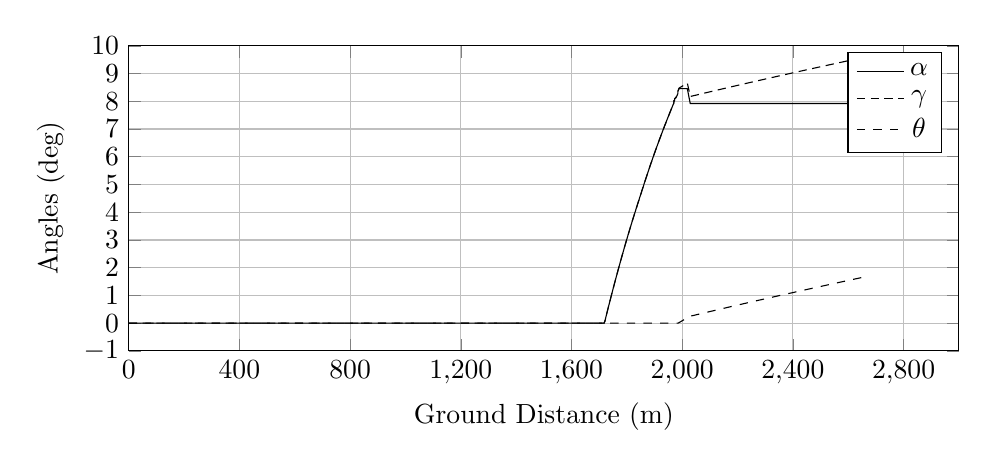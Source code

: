 %Angles_vs_GroundDistance
\begin{tikzpicture}

\begin{axis}[
width=\textwidth,
height=0.45\textwidth,
scaled ticks=false, tick label style={/pgf/number format/fixed},
xmin=0.0,
xmax=3000,
xtick={0,400,800,1200,1600,2000,2400,2800,3200},
xlabel={Ground Distance (m)},
xmajorgrids,
ymin=-1.0,
ymax=10,
ylabel={Angles (deg)},
ytick={-1,0,1,2,3,4,5,6,7,8,9,10},
ymajorgrids,
legend entries = {$\alpha$\\$\gamma$\\$\theta$\\}
]

\addplot [
color=black,
solid
]
table[row sep=crcr]{
1.373E-8	0.0\\
2.605E-7	0.0\\
2.049E-6	0.0\\
9.924E-6	0.0\\
4.745E-5	0.0\\
1.74E-4	0.0\\
4.061E-4	0.0\\
7.313E-4	0.0\\
0.001	0.0\\
0.002	0.0\\
0.002	0.0\\
0.003	0.0\\
0.004	0.0\\
0.005	0.0\\
0.006	0.0\\
0.007	0.0\\
0.008	0.0\\
0.009	0.0\\
0.011	0.0\\
0.012	0.0\\
0.014	0.0\\
0.015	0.0\\
0.017	0.0\\
0.019	0.0\\
0.021	0.0\\
0.023	0.0\\
0.025	0.0\\
0.028	0.0\\
0.03	0.0\\
0.032	0.0\\
0.035	0.0\\
0.038	0.0\\
0.04	0.0\\
0.043	0.0\\
0.046	0.0\\
0.049	0.0\\
0.053	0.0\\
0.056	0.0\\
0.059	0.0\\
0.063	0.0\\
0.066	0.0\\
0.07	0.0\\
0.074	0.0\\
0.078	0.0\\
0.082	0.0\\
0.086	0.0\\
0.09	0.0\\
0.094	0.0\\
0.099	0.0\\
0.103	0.0\\
0.108	0.0\\
0.112	0.0\\
0.117	0.0\\
0.122	0.0\\
0.127	0.0\\
0.132	0.0\\
0.138	0.0\\
0.143	0.0\\
0.148	0.0\\
0.154	0.0\\
0.159	0.0\\
0.165	0.0\\
0.171	0.0\\
0.177	0.0\\
0.183	0.0\\
0.189	0.0\\
0.196	0.0\\
0.202	0.0\\
0.209	0.0\\
0.215	0.0\\
0.222	0.0\\
0.229	0.0\\
0.236	0.0\\
0.243	0.0\\
0.25	0.0\\
0.258	0.0\\
0.265	0.0\\
0.272	0.0\\
0.28	0.0\\
0.288	0.0\\
0.296	0.0\\
0.304	0.0\\
0.312	0.0\\
0.32	0.0\\
0.329	0.0\\
0.337	0.0\\
0.346	0.0\\
0.355	0.0\\
0.363	0.0\\
0.372	0.0\\
0.382	0.0\\
0.391	0.0\\
0.4	0.0\\
0.41	0.0\\
0.419	0.0\\
0.429	0.0\\
0.438	0.0\\
0.448	0.0\\
0.458	0.0\\
0.468	0.0\\
0.479	0.0\\
0.489	0.0\\
0.5	0.0\\
0.511	0.0\\
0.521	0.0\\
0.532	0.0\\
0.543	0.0\\
0.554	0.0\\
0.565	0.0\\
0.577	0.0\\
0.589	0.0\\
0.6	0.0\\
0.612	0.0\\
0.624	0.0\\
0.636	0.0\\
0.649	0.0\\
0.661	0.0\\
0.674	0.0\\
0.686	0.0\\
0.699	0.0\\
0.712	0.0\\
0.725	0.0\\
0.738	0.0\\
0.752	0.0\\
0.765	0.0\\
0.779	0.0\\
0.793	0.0\\
0.807	0.0\\
0.822	0.0\\
0.836	0.0\\
0.85	0.0\\
0.865	0.0\\
0.88	0.0\\
0.895	0.0\\
0.91	0.0\\
0.925	0.0\\
0.94	0.0\\
0.956	0.0\\
0.971	0.0\\
0.987	0.0\\
1.003	0.0\\
1.019	0.0\\
1.035	0.0\\
1.052	0.0\\
1.068	0.0\\
1.085	0.0\\
1.101	0.0\\
1.118	0.0\\
1.135	0.0\\
1.153	0.0\\
1.17	0.0\\
1.188	0.0\\
1.206	0.0\\
1.224	0.0\\
1.242	0.0\\
1.261	0.0\\
1.279	0.0\\
1.298	0.0\\
1.317	0.0\\
1.335	0.0\\
1.354	0.0\\
1.374	0.0\\
1.393	0.0\\
1.413	0.0\\
1.433	0.0\\
1.453	0.0\\
1.473	0.0\\
1.493	0.0\\
1.514	0.0\\
1.534	0.0\\
1.555	0.0\\
1.576	0.0\\
1.598	0.0\\
1.62	0.0\\
1.641	0.0\\
1.663	0.0\\
1.686	0.0\\
1.708	0.0\\
1.73	0.0\\
1.752	0.0\\
1.774	0.0\\
1.797	0.0\\
1.82	0.0\\
1.843	0.0\\
1.867	0.0\\
1.89	0.0\\
1.914	0.0\\
1.937	0.0\\
1.961	0.0\\
1.985	0.0\\
2.01	0.0\\
2.035	0.0\\
2.059	0.0\\
2.085	0.0\\
2.11	0.0\\
2.135	0.0\\
2.161	0.0\\
2.186	0.0\\
2.213	0.0\\
2.239	0.0\\
2.265	0.0\\
2.292	0.0\\
2.319	0.0\\
2.346	0.0\\
2.373	0.0\\
2.401	0.0\\
2.428	0.0\\
2.456	0.0\\
2.483	0.0\\
2.512	0.0\\
2.54	0.0\\
2.568	0.0\\
2.597	0.0\\
2.626	0.0\\
2.656	0.0\\
2.686	0.0\\
2.715	0.0\\
2.746	0.0\\
2.775	0.0\\
2.805	0.0\\
2.836	0.0\\
2.866	0.0\\
2.898	0.0\\
2.929	0.0\\
2.96	0.0\\
2.992	0.0\\
3.024	0.0\\
3.056	0.0\\
3.089	0.0\\
3.122	0.0\\
3.155	0.0\\
3.188	0.0\\
3.221	0.0\\
3.254	0.0\\
3.288	0.0\\
3.322	0.0\\
3.356	0.0\\
3.391	0.0\\
3.426	0.0\\
3.462	0.0\\
3.497	0.0\\
3.532	0.0\\
3.568	0.0\\
3.604	0.0\\
3.639	0.0\\
3.677	0.0\\
3.713	0.0\\
3.75	0.0\\
3.786	0.0\\
3.823	0.0\\
3.861	0.0\\
3.899	0.0\\
3.937	0.0\\
3.975	0.0\\
4.014	0.0\\
4.052	0.0\\
4.092	0.0\\
4.132	0.0\\
4.172	0.0\\
4.211	0.0\\
4.25	0.0\\
4.292	0.0\\
4.332	0.0\\
4.373	0.0\\
4.414	0.0\\
4.456	0.0\\
4.497	0.0\\
4.538	0.0\\
4.581	0.0\\
4.624	0.0\\
4.666	0.0\\
4.709	0.0\\
4.752	0.0\\
4.795	0.0\\
4.838	0.0\\
4.881	0.0\\
4.926	0.0\\
4.97	0.0\\
5.014	0.0\\
5.059	0.0\\
5.104	0.0\\
5.15	0.0\\
5.195	0.0\\
5.241	0.0\\
5.288	0.0\\
5.334	0.0\\
5.381	0.0\\
5.428	0.0\\
5.476	0.0\\
5.525	0.0\\
5.573	0.0\\
5.621	0.0\\
5.672	0.0\\
5.72	0.0\\
5.768	0.0\\
5.817	0.0\\
5.866	0.0\\
5.917	0.0\\
5.967	0.0\\
6.017	0.0\\
6.069	0.0\\
6.12	0.0\\
6.171	0.0\\
6.223	0.0\\
6.274	0.0\\
6.326	0.0\\
6.38	0.0\\
6.432	0.0\\
6.485	0.0\\
6.537	0.0\\
6.59	0.0\\
6.644	0.0\\
6.697	0.0\\
6.752	0.0\\
6.807	0.0\\
6.863	0.0\\
6.919	0.0\\
6.975	0.0\\
7.031	0.0\\
7.087	0.0\\
7.145	0.0\\
7.203	0.0\\
7.261	0.0\\
7.321	0.0\\
7.378	0.0\\
7.438	0.0\\
7.497	0.0\\
7.557	0.0\\
7.617	0.0\\
7.677	0.0\\
7.736	0.0\\
7.796	0.0\\
7.857	0.0\\
7.917	0.0\\
7.979	0.0\\
8.04	0.0\\
8.102	0.0\\
8.165	0.0\\
8.226	0.0\\
8.291	0.0\\
8.354	0.0\\
8.418	0.0\\
8.482	0.0\\
8.547	0.0\\
8.613	0.0\\
8.678	0.0\\
8.745	0.0\\
8.811	0.0\\
8.877	0.0\\
8.943	0.0\\
9.011	0.0\\
9.079	0.0\\
9.149	0.0\\
9.216	0.0\\
9.286	0.0\\
9.355	0.0\\
9.424	0.0\\
9.493	0.0\\
9.563	0.0\\
9.632	0.0\\
9.703	0.0\\
9.773	0.0\\
9.844	0.0\\
9.915	0.0\\
9.987	0.0\\
10.059	0.0\\
10.132	0.0\\
10.206	0.0\\
10.279	0.0\\
10.353	0.0\\
10.428	0.0\\
10.503	0.0\\
10.578	0.0\\
10.655	0.0\\
10.73	0.0\\
10.806	0.0\\
10.883	0.0\\
10.959	0.0\\
11.035	0.0\\
11.113	0.0\\
11.191	0.0\\
11.268	0.0\\
11.346	0.0\\
11.424	0.0\\
11.503	0.0\\
11.581	0.0\\
11.662	0.0\\
11.742	0.0\\
11.822	0.0\\
11.902	0.0\\
11.984	0.0\\
12.065	0.0\\
12.148	0.0\\
12.231	0.0\\
12.313	0.0\\
12.397	0.0\\
12.48	0.0\\
12.564	0.0\\
12.648	0.0\\
12.736	0.0\\
12.821	0.0\\
12.908	0.0\\
12.995	0.0\\
13.082	0.0\\
13.17	0.0\\
13.258	0.0\\
13.345	0.0\\
13.433	0.0\\
13.524	0.0\\
13.611	0.0\\
13.702	0.0\\
13.792	0.0\\
13.882	0.0\\
13.975	0.0\\
14.066	0.0\\
14.158	0.0\\
14.251	0.0\\
14.343	0.0\\
14.437	0.0\\
14.533	0.0\\
14.626	0.0\\
14.722	0.0\\
14.819	0.0\\
14.914	0.0\\
15.01	0.0\\
15.108	0.0\\
15.206	0.0\\
15.304	0.0\\
15.403	0.0\\
15.503	0.0\\
15.602	0.0\\
15.701	0.0\\
15.801	0.0\\
15.9	0.0\\
16.002	0.0\\
16.103	0.0\\
16.204	0.0\\
16.305	0.0\\
16.406	0.0\\
16.509	0.0\\
16.615	0.0\\
16.718	0.0\\
16.823	0.0\\
16.929	0.0\\
17.035	0.0\\
17.141	0.0\\
17.246	0.0\\
17.352	0.0\\
17.458	0.0\\
17.566	0.0\\
17.673	0.0\\
17.782	0.0\\
17.891	0.0\\
18.001	0.0\\
18.11	0.0\\
18.22	0.0\\
18.328	0.0\\
18.437	0.0\\
18.549	0.0\\
18.659	0.0\\
18.771	0.0\\
18.884	0.0\\
18.996	0.0\\
19.109	0.0\\
19.223	0.0\\
19.338	0.0\\
19.456	0.0\\
19.573	0.0\\
19.69	0.0\\
19.805	0.0\\
19.924	0.0\\
20.042	0.0\\
20.158	0.0\\
20.278	0.0\\
20.396	0.0\\
20.516	0.0\\
20.637	0.0\\
20.755	0.0\\
20.874	0.0\\
20.996	0.0\\
21.118	0.0\\
21.24	0.0\\
21.361	0.0\\
21.485	0.0\\
21.608	0.0\\
21.732	0.0\\
21.857	0.0\\
21.981	0.0\\
22.108	0.0\\
22.235	0.0\\
22.362	0.0\\
22.488	0.0\\
22.614	0.0\\
22.744	0.0\\
22.873	0.0\\
23.004	0.0\\
23.133	0.0\\
23.263	0.0\\
23.393	0.0\\
23.523	0.0\\
23.655	0.0\\
23.786	0.0\\
23.917	0.0\\
24.047	0.0\\
24.178	0.0\\
24.315	0.0\\
24.448	0.0\\
24.579	0.0\\
24.71	0.0\\
24.843	0.0\\
24.976	0.0\\
25.112	0.0\\
25.247	0.0\\
25.385	0.0\\
25.522	0.0\\
25.661	0.0\\
25.799	0.0\\
25.826	0.0\\
25.84	0.0\\
25.841	0.0\\
25.842	0.0\\
25.848	0.0\\
25.864	0.0\\
25.906	0.0\\
25.999	0.0\\
26.123	0.0\\
26.25	0.0\\
26.377	0.0\\
26.506	0.0\\
26.634	0.0\\
26.763	0.0\\
26.893	0.0\\
27.023	0.0\\
27.154	0.0\\
27.288	0.0\\
27.42	0.0\\
27.556	0.0\\
27.691	0.0\\
27.826	0.0\\
27.96	0.0\\
28.097	0.0\\
28.233	0.0\\
28.369	0.0\\
28.507	0.0\\
28.645	0.0\\
28.783	0.0\\
28.923	0.0\\
29.062	0.0\\
29.202	0.0\\
29.343	0.0\\
29.483	0.0\\
29.626	0.0\\
29.767	0.0\\
29.909	0.0\\
30.052	0.0\\
30.197	0.0\\
30.342	0.0\\
30.486	0.0\\
30.633	0.0\\
30.778	0.0\\
30.924	0.0\\
31.071	0.0\\
31.218	0.0\\
31.367	0.0\\
31.515	0.0\\
31.664	0.0\\
31.815	0.0\\
31.966	0.0\\
32.115	0.0\\
32.266	0.0\\
32.418	0.0\\
32.57	0.0\\
32.722	0.0\\
32.877	0.0\\
33.032	0.0\\
33.185	0.0\\
33.341	0.0\\
33.498	0.0\\
33.654	0.0\\
33.811	0.0\\
33.97	0.0\\
34.126	0.0\\
34.286	0.0\\
34.445	0.0\\
34.606	0.0\\
34.766	0.0\\
34.926	0.0\\
35.086	0.0\\
35.248	0.0\\
35.412	0.0\\
35.574	0.0\\
35.735	0.0\\
35.899	0.0\\
36.065	0.0\\
36.23	0.0\\
36.395	0.0\\
36.561	0.0\\
36.728	0.0\\
36.894	0.0\\
37.059	0.0\\
37.227	0.0\\
37.394	0.0\\
37.562	0.0\\
37.733	0.0\\
37.903	0.0\\
38.071	0.0\\
38.238	0.0\\
38.408	0.0\\
38.578	0.0\\
38.75	0.0\\
38.92	0.0\\
39.093	0.0\\
39.265	0.0\\
39.437	0.0\\
39.609	0.0\\
39.783	0.0\\
39.956	0.0\\
40.132	0.0\\
40.309	0.0\\
40.486	0.0\\
40.664	0.0\\
40.84	0.0\\
41.018	0.0\\
41.198	0.0\\
41.377	0.0\\
41.557	0.0\\
41.736	0.0\\
41.916	0.0\\
42.097	0.0\\
42.278	0.0\\
42.46	0.0\\
42.64	0.0\\
42.822	0.0\\
43.006	0.0\\
43.19	0.0\\
43.372	0.0\\
43.556	0.0\\
43.74	0.0\\
43.924	0.0\\
44.107	0.0\\
44.294	0.0\\
44.479	0.0\\
44.665	0.0\\
44.852	0.0\\
45.039	0.0\\
45.228	0.0\\
45.415	0.0\\
45.603	0.0\\
45.793	0.0\\
45.984	0.0\\
46.173	0.0\\
46.364	0.0\\
46.554	0.0\\
46.745	0.0\\
46.936	0.0\\
47.127	0.0\\
47.319	0.0\\
47.511	0.0\\
47.705	0.0\\
47.9	0.0\\
48.093	0.0\\
48.287	0.0\\
48.484	0.0\\
48.681	0.0\\
48.875	0.0\\
49.071	0.0\\
49.267	0.0\\
49.466	0.0\\
49.662	0.0\\
49.86	0.0\\
50.058	0.0\\
50.258	0.0\\
50.457	0.0\\
50.656	0.0\\
50.859	0.0\\
51.061	0.0\\
51.264	0.0\\
51.464	0.0\\
51.665	0.0\\
51.866	0.0\\
52.074	0.0\\
52.282	0.0\\
52.487	0.0\\
52.695	0.0\\
52.9	0.0\\
53.108	0.0\\
53.312	0.0\\
53.52	0.0\\
53.727	0.0\\
53.937	0.0\\
54.145	0.0\\
54.351	0.0\\
54.562	0.0\\
54.776	0.0\\
54.988	0.0\\
55.198	0.0\\
55.41	0.0\\
55.624	0.0\\
55.837	0.0\\
56.047	0.0\\
56.261	0.0\\
56.475	0.0\\
56.691	0.0\\
56.909	0.0\\
57.127	0.0\\
57.347	0.0\\
57.565	0.0\\
57.782	0.0\\
57.999	0.0\\
58.218	0.0\\
58.436	0.0\\
58.658	0.0\\
58.88	0.0\\
59.103	0.0\\
59.324	0.0\\
59.545	0.0\\
59.768	0.0\\
59.991	0.0\\
60.216	0.0\\
60.44	0.0\\
60.665	0.0\\
60.891	0.0\\
61.116	0.0\\
61.343	0.0\\
61.572	0.0\\
61.799	0.0\\
62.026	0.0\\
62.254	0.0\\
62.483	0.0\\
62.714	0.0\\
62.945	0.0\\
63.178	0.0\\
63.411	0.0\\
63.645	0.0\\
63.877	0.0\\
64.112	0.0\\
64.347	0.0\\
64.583	0.0\\
64.819	0.0\\
65.056	0.0\\
65.295	0.0\\
65.532	0.0\\
65.77	0.0\\
66.01	0.0\\
66.253	0.0\\
66.493	0.0\\
66.734	0.0\\
66.977	0.0\\
67.219	0.0\\
67.464	0.0\\
67.706	0.0\\
67.954	0.0\\
68.198	0.0\\
68.444	0.0\\
68.69	0.0\\
68.94	0.0\\
69.19	0.0\\
69.44	0.0\\
69.69	0.0\\
69.941	0.0\\
70.193	0.0\\
70.447	0.0\\
70.699	0.0\\
70.954	0.0\\
71.211	0.0\\
71.468	0.0\\
71.725	0.0\\
71.982	0.0\\
72.241	0.0\\
72.499	0.0\\
72.759	0.0\\
73.02	0.0\\
73.281	0.0\\
73.543	0.0\\
73.806	0.0\\
74.072	0.0\\
74.339	0.0\\
74.605	0.0\\
74.873	0.0\\
75.14	0.0\\
75.411	0.0\\
75.683	0.0\\
75.951	0.0\\
76.224	0.0\\
76.499	0.0\\
76.772	0.0\\
77.047	0.0\\
77.323	0.0\\
77.599	0.0\\
77.878	0.0\\
78.157	0.0\\
78.438	0.0\\
78.721	0.0\\
79.001	0.0\\
79.284	0.0\\
79.57	0.0\\
79.854	0.0\\
80.139	0.0\\
80.426	0.0\\
80.715	0.0\\
81.007	0.0\\
81.295	0.0\\
81.585	0.0\\
81.875	0.0\\
82.171	0.0\\
82.467	0.0\\
82.764	0.0\\
83.058	0.0\\
83.359	0.0\\
83.657	0.0\\
83.955	0.0\\
84.253	0.0\\
84.557	0.0\\
84.86	0.0\\
85.165	0.0\\
85.472	0.0\\
85.779	0.0\\
86.087	0.0\\
86.398	0.0\\
86.711	0.0\\
87.026	0.0\\
87.34	0.0\\
87.654	0.0\\
87.967	0.0\\
88.285	0.0\\
88.61	0.0\\
88.929	0.0\\
89.25	0.0\\
89.575	0.0\\
89.902	0.0\\
90.226	0.0\\
90.549	0.0\\
90.878	0.0\\
91.205	0.0\\
91.538	0.0\\
91.871	0.0\\
92.201	0.0\\
92.531	0.0\\
92.864	0.0\\
93.198	0.0\\
93.533	0.0\\
93.867	0.0\\
94.203	0.0\\
94.541	0.0\\
94.874	0.0\\
95.217	0.0\\
95.554	0.0\\
95.892	0.0\\
96.231	0.0\\
96.572	0.0\\
96.908	0.0\\
97.248	0.0\\
97.588	0.0\\
97.926	0.0\\
98.267	0.0\\
98.605	0.0\\
98.946	0.0\\
99.287	0.0\\
99.634	0.0\\
99.977	0.0\\
100.316	0.0\\
100.656	0.0\\
100.996	0.0\\
101.34	0.0\\
101.68	0.0\\
102.017	0.0\\
102.357	0.0\\
102.694	0.0\\
103.035	0.0\\
103.376	0.0\\
103.719	0.0\\
104.059	0.0\\
104.395	0.0\\
104.733	0.0\\
105.071	0.0\\
105.407	0.0\\
105.744	0.0\\
106.08	0.0\\
106.416	0.0\\
106.756	0.0\\
107.094	0.0\\
107.432	0.0\\
107.447	0.0\\
107.458	0.0\\
107.462	0.0\\
107.465	0.0\\
107.468	0.0\\
107.484	0.0\\
107.532	0.0\\
107.687	0.0\\
107.976	0.0\\
108.277	0.0\\
108.582	0.0\\
108.886	0.0\\
109.192	0.0\\
109.502	0.0\\
109.811	0.0\\
110.121	0.0\\
110.433	0.0\\
110.747	0.0\\
111.065	0.0\\
111.382	0.0\\
111.701	0.0\\
112.023	0.0\\
112.343	0.0\\
112.668	0.0\\
112.993	0.0\\
113.32	0.0\\
113.65	0.0\\
113.979	0.0\\
114.313	0.0\\
114.644	0.0\\
114.981	0.0\\
115.32	0.0\\
115.658	0.0\\
116.001	0.0\\
116.342	0.0\\
116.686	0.0\\
117.033	0.0\\
117.379	0.0\\
117.729	0.0\\
118.08	0.0\\
118.434	0.0\\
118.792	0.0\\
119.148	0.0\\
119.504	0.0\\
119.863	0.0\\
120.226	0.0\\
120.59	0.0\\
120.955	0.0\\
121.32	0.0\\
121.686	0.0\\
122.053	0.0\\
122.423	0.0\\
122.795	0.0\\
123.166	0.0\\
123.54	0.0\\
123.912	0.0\\
124.29	0.0\\
124.663	0.0\\
125.039	0.0\\
125.414	0.0\\
125.79	0.0\\
126.168	0.0\\
126.546	0.0\\
126.925	0.0\\
127.303	0.0\\
127.683	0.0\\
128.062	0.0\\
128.444	0.0\\
128.823	0.0\\
129.199	0.0\\
129.578	0.0\\
129.955	0.0\\
130.334	0.0\\
130.714	0.0\\
131.095	0.0\\
131.477	0.0\\
131.857	0.0\\
132.239	0.0\\
132.616	0.0\\
133.0	0.0\\
133.381	0.0\\
133.761	0.0\\
134.136	0.0\\
134.516	0.0\\
134.897	0.0\\
135.274	0.0\\
135.652	0.0\\
136.033	0.0\\
136.412	0.0\\
136.79	0.0\\
137.17	0.0\\
137.548	0.0\\
137.926	0.0\\
138.305	0.0\\
138.684	0.0\\
139.063	0.0\\
139.441	0.0\\
139.819	0.0\\
140.198	0.0\\
140.573	0.0\\
140.951	0.0\\
141.328	0.0\\
141.706	0.0\\
142.084	0.0\\
142.464	0.0\\
142.841	0.0\\
143.219	0.0\\
143.6	0.0\\
143.98	0.0\\
144.359	0.0\\
144.736	0.0\\
145.113	0.0\\
145.491	0.0\\
145.87	0.0\\
146.245	0.0\\
146.624	0.0\\
147.001	0.0\\
147.379	0.0\\
147.757	0.0\\
148.136	0.0\\
148.514	0.0\\
148.891	0.0\\
149.271	0.0\\
149.653	0.0\\
150.033	0.0\\
150.414	0.0\\
150.793	0.0\\
151.173	0.0\\
151.554	0.0\\
151.935	0.0\\
152.319	0.0\\
152.702	0.0\\
153.083	0.0\\
153.467	0.0\\
153.848	0.0\\
154.231	0.0\\
154.615	0.0\\
155.0	0.0\\
155.383	0.0\\
155.768	0.0\\
156.151	0.0\\
156.535	0.0\\
156.92	0.0\\
157.306	0.0\\
157.691	0.0\\
158.078	0.0\\
158.465	0.0\\
158.851	0.0\\
159.24	0.0\\
159.627	0.0\\
160.02	0.0\\
160.408	0.0\\
160.796	0.0\\
161.184	0.0\\
161.576	0.0\\
161.968	0.0\\
162.358	0.0\\
162.751	0.0\\
163.145	0.0\\
163.537	0.0\\
163.93	0.0\\
164.324	0.0\\
164.717	0.0\\
165.11	0.0\\
165.504	0.0\\
165.898	0.0\\
166.291	0.0\\
166.689	0.0\\
167.083	0.0\\
167.48	0.0\\
167.88	0.0\\
168.278	0.0\\
168.677	0.0\\
169.075	0.0\\
169.476	0.0\\
169.878	0.0\\
170.279	0.0\\
170.681	0.0\\
171.086	0.0\\
171.488	0.0\\
171.893	0.0\\
172.297	0.0\\
172.703	0.0\\
173.111	0.0\\
173.516	0.0\\
173.926	0.0\\
174.336	0.0\\
174.746	0.0\\
175.157	0.0\\
175.569	0.0\\
175.98	0.0\\
176.393	0.0\\
176.804	0.0\\
177.219	0.0\\
177.633	0.0\\
178.051	0.0\\
178.467	0.0\\
178.884	0.0\\
179.298	0.0\\
179.716	0.0\\
180.134	0.0\\
180.265	0.0\\
180.554	0.0\\
180.977	0.0\\
181.732	0.0\\
182.618	0.0\\
183.499	0.0\\
184.388	0.0\\
185.275	0.0\\
186.161	0.0\\
187.058	0.0\\
187.95	0.0\\
188.843	0.0\\
189.732	0.0\\
190.631	0.0\\
191.532	0.0\\
192.429	0.0\\
193.329	0.0\\
194.234	0.0\\
195.149	0.0\\
196.058	0.0\\
196.967	0.0\\
197.881	0.0\\
198.802	0.0\\
199.723	0.0\\
200.642	0.0\\
201.57	0.0\\
202.492	0.0\\
203.409	0.0\\
204.337	0.0\\
205.262	0.0\\
206.198	0.0\\
207.137	0.0\\
208.071	0.0\\
209.007	0.0\\
209.959	0.0\\
210.905	0.0\\
211.847	0.0\\
212.793	0.0\\
213.736	0.0\\
214.693	0.0\\
215.655	0.0\\
216.615	0.0\\
217.574	0.0\\
218.537	0.0\\
219.5	0.0\\
220.468	0.0\\
221.446	0.0\\
222.419	0.0\\
223.396	0.0\\
224.371	0.0\\
225.347	0.0\\
226.331	0.0\\
227.314	0.0\\
228.304	0.0\\
229.296	0.0\\
230.281	0.0\\
231.282	0.0\\
232.277	0.0\\
233.291	0.0\\
234.301	0.0\\
235.303	0.0\\
236.311	0.0\\
237.329	0.0\\
238.352	0.0\\
239.372	0.0\\
240.402	0.0\\
241.433	0.0\\
242.465	0.0\\
243.499	0.0\\
244.549	0.0\\
245.592	0.0\\
246.642	0.0\\
247.692	0.0\\
248.757	0.0\\
249.806	0.0\\
250.868	0.0\\
251.931	0.0\\
253.007	0.0\\
254.08	0.0\\
255.148	0.0\\
256.229	0.0\\
257.307	0.0\\
258.396	0.0\\
259.479	0.0\\
260.573	0.0\\
261.682	0.0\\
262.772	0.0\\
263.871	0.0\\
264.973	0.0\\
266.098	0.0\\
267.213	0.0\\
268.325	0.0\\
269.456	0.0\\
270.592	0.0\\
271.716	0.0\\
272.855	0.0\\
274.016	0.0\\
275.148	0.0\\
276.299	0.0\\
277.449	0.0\\
278.615	0.0\\
279.781	0.0\\
280.95	0.0\\
282.122	0.0\\
283.321	0.0\\
284.514	0.0\\
285.708	0.0\\
286.895	0.0\\
288.115	0.0\\
289.336	0.0\\
290.555	0.0\\
291.771	0.0\\
293.0	0.0\\
294.233	0.0\\
295.476	0.0\\
296.731	0.0\\
297.99	0.0\\
299.251	0.0\\
300.521	0.0\\
301.809	0.0\\
303.093	0.0\\
304.389	0.0\\
305.676	0.0\\
306.97	0.0\\
308.295	0.0\\
309.578	0.0\\
310.871	0.0\\
312.157	0.0\\
313.46	0.0\\
314.761	0.0\\
316.075	0.0\\
317.414	0.0\\
318.747	0.0\\
320.073	0.0\\
321.392	0.0\\
322.723	0.0\\
324.06	0.0\\
325.404	0.0\\
326.749	0.0\\
328.071	0.0\\
329.426	0.0\\
330.754	0.0\\
332.098	0.0\\
333.42	0.0\\
334.731	0.0\\
336.073	0.0\\
337.393	0.0\\
338.709	0.0\\
340.031	0.0\\
341.34	0.0\\
342.656	0.0\\
343.967	0.0\\
345.253	0.0\\
346.55	0.0\\
347.853	0.0\\
349.145	0.0\\
350.424	0.0\\
351.702	0.0\\
352.99	0.0\\
354.265	0.0\\
355.533	0.0\\
356.799	0.0\\
358.056	0.0\\
359.309	0.0\\
359.36	0.0\\
359.411	0.0\\
359.421	0.0\\
359.432	0.0\\
359.491	0.0\\
359.78	0.0\\
360.488	0.0\\
361.577	0.0\\
362.661	0.0\\
363.761	0.0\\
364.859	0.0\\
365.969	0.0\\
367.076	0.0\\
368.195	0.0\\
369.313	0.0\\
370.437	0.0\\
371.566	0.0\\
372.701	0.0\\
373.846	0.0\\
374.997	0.0\\
376.154	0.0\\
377.32	0.0\\
378.485	0.0\\
379.666	0.0\\
380.846	0.0\\
382.035	0.0\\
383.219	0.0\\
384.429	0.0\\
385.634	0.0\\
386.846	0.0\\
388.068	0.0\\
389.294	0.0\\
390.539	0.0\\
391.768	0.0\\
393.011	0.0\\
394.265	0.0\\
395.522	0.0\\
396.79	0.0\\
398.077	0.0\\
399.352	0.0\\
400.634	0.0\\
401.924	0.0\\
403.219	0.0\\
404.528	0.0\\
405.832	0.0\\
407.139	0.0\\
408.452	0.0\\
409.766	0.0\\
411.101	0.0\\
412.417	0.0\\
413.737	0.0\\
415.063	0.0\\
416.375	0.0\\
417.696	0.0\\
419.029	0.0\\
420.365	0.0\\
421.681	0.0\\
423.01	0.0\\
424.328	0.0\\
425.647	0.0\\
426.963	0.0\\
428.292	0.0\\
429.616	0.0\\
430.931	0.0\\
432.237	0.0\\
433.551	0.0\\
434.867	0.0\\
436.168	0.0\\
437.464	0.0\\
438.786	0.0\\
440.093	0.0\\
441.385	0.0\\
442.681	0.0\\
443.974	0.0\\
445.263	0.0\\
446.549	0.0\\
447.847	0.0\\
449.122	0.0\\
450.396	0.0\\
451.681	0.0\\
452.961	0.0\\
454.237	0.0\\
455.504	0.0\\
456.783	0.0\\
458.049	0.0\\
459.313	0.0\\
460.578	0.0\\
461.84	0.0\\
463.101	0.0\\
464.365	0.0\\
465.624	0.0\\
466.876	0.0\\
468.128	0.0\\
469.384	0.0\\
470.637	0.0\\
471.885	0.0\\
473.143	0.0\\
474.392	0.0\\
475.641	0.0\\
476.883	0.0\\
478.129	0.0\\
479.375	0.0\\
480.622	0.0\\
481.862	0.0\\
483.107	0.0\\
484.345	0.0\\
485.578	0.0\\
486.811	0.0\\
488.047	0.0\\
489.286	0.0\\
490.526	0.0\\
491.761	0.0\\
492.99	0.0\\
494.222	0.0\\
495.449	0.0\\
496.68	0.0\\
497.905	0.0\\
499.142	0.0\\
500.369	0.0\\
501.605	0.0\\
502.835	0.0\\
504.069	0.0\\
505.304	0.0\\
506.536	0.0\\
507.773	0.0\\
509.011	0.0\\
510.24	0.0\\
511.473	0.0\\
512.709	0.0\\
513.933	0.0\\
515.163	0.0\\
516.394	0.0\\
517.621	0.0\\
518.861	0.0\\
520.09	0.0\\
521.325	0.0\\
522.556	0.0\\
523.787	0.0\\
525.021	0.0\\
526.254	0.0\\
527.486	0.0\\
528.725	0.0\\
529.953	0.0\\
531.188	0.0\\
532.43	0.0\\
533.654	0.0\\
534.89	0.0\\
536.117	0.0\\
537.352	0.0\\
538.591	0.0\\
539.832	0.0\\
541.071	0.0\\
542.31	0.0\\
543.55	0.0\\
544.788	0.0\\
546.025	0.0\\
547.27	0.0\\
548.518	0.0\\
549.763	0.0\\
551.005	0.0\\
552.247	0.0\\
553.494	0.0\\
554.734	0.0\\
555.986	0.0\\
557.235	0.0\\
558.484	0.0\\
559.73	0.0\\
560.986	0.0\\
562.235	0.0\\
563.489	0.0\\
564.743	0.0\\
565.993	0.0\\
567.254	0.0\\
568.516	0.0\\
569.778	0.0\\
571.036	0.0\\
572.293	0.0\\
573.56	0.0\\
574.816	0.0\\
576.087	0.0\\
577.354	0.0\\
578.612	0.0\\
579.878	0.0\\
581.143	0.0\\
582.41	0.0\\
583.678	0.0\\
584.946	0.0\\
586.225	0.0\\
587.497	0.0\\
588.773	0.0\\
590.046	0.0\\
591.326	0.0\\
592.602	0.0\\
593.881	0.0\\
595.161	0.0\\
596.449	0.0\\
597.737	0.0\\
599.023	0.0\\
600.314	0.0\\
601.596	0.0\\
602.88	0.0\\
604.172	0.0\\
605.467	0.0\\
606.759	0.0\\
608.059	0.0\\
609.355	0.0\\
610.663	0.0\\
611.967	0.0\\
613.267	0.0\\
614.573	0.0\\
615.883	0.0\\
617.185	0.0\\
618.495	0.0\\
619.808	0.0\\
621.119	0.0\\
622.431	0.0\\
623.751	0.0\\
625.062	0.0\\
626.389	0.0\\
627.705	0.0\\
629.038	0.0\\
630.365	0.0\\
631.696	0.0\\
633.024	0.0\\
634.356	0.0\\
635.689	0.0\\
637.027	0.0\\
638.367	0.0\\
639.708	0.0\\
641.052	0.0\\
642.39	0.0\\
643.741	0.0\\
645.089	0.0\\
646.444	0.0\\
647.798	0.0\\
649.148	0.0\\
650.509	0.0\\
651.867	0.0\\
653.23	0.0\\
654.591	0.0\\
655.957	0.0\\
657.33	0.0\\
658.706	0.0\\
660.071	0.0\\
661.443	0.0\\
662.82	0.0\\
664.202	0.0\\
665.584	0.0\\
666.969	0.0\\
668.354	0.0\\
669.746	0.0\\
671.143	0.0\\
672.535	0.0\\
673.932	0.0\\
675.332	0.0\\
676.736	0.0\\
678.14	0.0\\
679.548	0.0\\
680.961	0.0\\
682.375	0.0\\
683.789	0.0\\
685.217	0.0\\
686.634	0.0\\
688.062	0.0\\
689.495	0.0\\
690.928	0.0\\
692.366	0.0\\
693.809	0.0\\
695.247	0.0\\
696.693	0.0\\
698.132	0.0\\
699.582	0.0\\
701.043	0.0\\
702.495	0.0\\
703.947	0.0\\
705.408	0.0\\
706.87	0.0\\
708.336	0.0\\
709.808	0.0\\
711.287	0.0\\
712.761	0.0\\
714.242	0.0\\
715.735	0.0\\
717.231	0.0\\
718.724	0.0\\
720.228	0.0\\
721.733	0.0\\
723.241	0.0\\
724.749	0.0\\
726.265	0.0\\
727.789	0.0\\
729.31	0.0\\
730.833	0.0\\
732.368	0.0\\
733.901	0.0\\
735.443	0.0\\
736.988	0.0\\
738.528	0.0\\
740.079	0.0\\
741.638	0.0\\
743.198	0.0\\
744.767	0.0\\
746.34	0.0\\
747.91	0.0\\
749.493	0.0\\
751.079	0.0\\
752.669	0.0\\
754.266	0.0\\
755.873	0.0\\
757.474	0.0\\
759.084	0.0\\
760.696	0.0\\
762.324	0.0\\
763.958	0.0\\
765.598	0.0\\
767.231	0.0\\
768.877	0.0\\
770.533	0.0\\
772.191	0.0\\
773.857	0.0\\
775.532	0.0\\
777.204	0.0\\
778.884	0.0\\
780.567	0.0\\
782.258	0.0\\
783.965	0.0\\
785.672	0.0\\
787.39	0.0\\
789.125	0.0\\
790.852	0.0\\
792.598	0.0\\
794.348	0.0\\
796.113	0.0\\
797.893	0.0\\
799.668	0.0\\
801.457	0.0\\
803.252	0.0\\
805.071	0.0\\
806.891	0.0\\
808.71	0.0\\
810.547	0.0\\
812.397	0.0\\
814.255	0.0\\
816.133	0.0\\
818.028	0.0\\
819.921	0.0\\
821.837	0.0\\
823.759	0.0\\
825.697	0.0\\
827.654	0.0\\
829.62	0.0\\
831.608	0.0\\
833.606	0.0\\
835.614	0.0\\
837.652	0.0\\
839.701	0.0\\
841.783	0.0\\
843.875	0.0\\
846.001	0.0\\
848.135	0.0\\
850.301	0.0\\
852.494	0.0\\
854.716	0.0\\
856.953	0.0\\
859.245	0.0\\
861.554	0.0\\
863.886	0.0\\
866.247	0.0\\
868.634	0.0\\
871.031	0.0\\
873.443	0.0\\
875.868	0.0\\
878.287	0.0\\
880.687	0.0\\
883.084	0.0\\
885.458	0.0\\
887.809	0.0\\
890.126	0.0\\
892.431	0.0\\
894.727	0.0\\
896.982	0.0\\
899.215	0.0\\
901.415	0.0\\
903.6	0.0\\
905.763	0.0\\
907.913	0.0\\
910.046	0.0\\
912.162	0.0\\
914.253	0.0\\
916.319	0.0\\
918.377	0.0\\
920.423	0.0\\
922.449	0.0\\
924.468	0.0\\
926.475	0.0\\
928.463	0.0\\
930.442	0.0\\
932.417	0.0\\
934.362	0.0\\
936.293	0.0\\
938.221	0.0\\
940.147	0.0\\
942.063	0.0\\
943.966	0.0\\
945.856	0.0\\
947.741	0.0\\
949.625	0.0\\
950.001	0.0\\
950.023	0.0\\
950.131	0.0\\
950.541	0.0\\
951.733	0.0\\
953.514	0.0\\
955.339	0.0\\
957.175	0.0\\
959.029	0.0\\
960.883	0.0\\
962.755	0.0\\
964.644	0.0\\
966.532	0.0\\
968.445	0.0\\
970.371	0.0\\
972.312	0.0\\
974.261	0.0\\
976.23	0.0\\
978.213	0.0\\
980.212	0.0\\
982.23	0.0\\
984.267	0.0\\
986.315	0.0\\
988.396	0.0\\
990.491	0.0\\
992.598	0.0\\
994.715	0.0\\
996.85	0.0\\
999.018	0.0\\
1001.215	0.0\\
1003.422	0.0\\
1005.644	0.0\\
1007.906	0.0\\
1010.182	0.0\\
1012.459	0.0\\
1014.77	0.0\\
1017.094	0.0\\
1019.422	0.0\\
1021.78	0.0\\
1024.116	0.0\\
1026.476	0.0\\
1028.844	0.0\\
1031.191	0.0\\
1033.538	0.0\\
1035.88	0.0\\
1038.198	0.0\\
1040.522	0.0\\
1042.829	0.0\\
1045.126	0.0\\
1047.412	0.0\\
1049.678	0.0\\
1051.93	0.0\\
1054.169	0.0\\
1056.406	0.0\\
1058.618	0.0\\
1060.824	0.0\\
1063.005	0.0\\
1065.181	0.0\\
1067.339	0.0\\
1069.488	0.0\\
1071.646	0.0\\
1073.79	0.0\\
1075.912	0.0\\
1078.037	0.0\\
1080.146	0.0\\
1082.247	0.0\\
1084.337	0.0\\
1086.425	0.0\\
1088.494	0.0\\
1090.568	0.0\\
1092.631	0.0\\
1094.681	0.0\\
1096.735	0.0\\
1098.782	0.0\\
1100.813	0.0\\
1102.845	0.0\\
1104.871	0.0\\
1106.894	0.0\\
1108.91	0.0\\
1110.918	0.0\\
1112.914	0.0\\
1114.922	0.0\\
1116.915	0.0\\
1118.914	0.0\\
1120.906	0.0\\
1122.899	0.0\\
1124.892	0.0\\
1126.872	0.0\\
1128.847	0.0\\
1130.81	0.0\\
1132.786	0.0\\
1134.757	0.0\\
1136.723	0.0\\
1138.685	0.0\\
1140.641	0.0\\
1142.597	0.0\\
1144.558	0.0\\
1146.514	0.0\\
1148.467	0.0\\
1150.412	0.0\\
1152.365	0.0\\
1154.306	0.0\\
1156.256	0.0\\
1158.208	0.0\\
1160.146	0.0\\
1162.09	0.0\\
1164.033	0.0\\
1165.979	0.0\\
1167.916	0.0\\
1169.856	0.0\\
1171.787	0.0\\
1173.721	0.0\\
1175.651	0.0\\
1177.573	0.0\\
1179.512	0.0\\
1181.442	0.0\\
1183.371	0.0\\
1185.291	0.0\\
1187.218	0.0\\
1189.153	0.0\\
1191.082	0.0\\
1193.012	0.0\\
1194.931	0.0\\
1196.858	0.0\\
1198.793	0.0\\
1200.714	0.0\\
1202.636	0.0\\
1204.562	0.0\\
1206.486	0.0\\
1208.42	0.0\\
1210.35	0.0\\
1212.28	0.0\\
1214.203	0.0\\
1216.136	0.0\\
1218.066	0.0\\
1219.988	0.0\\
1221.911	0.0\\
1223.838	0.0\\
1225.757	0.0\\
1227.691	0.0\\
1229.619	0.0\\
1231.548	0.0\\
1233.476	0.0\\
1235.405	0.0\\
1237.335	0.0\\
1239.265	0.0\\
1241.202	0.0\\
1243.138	0.0\\
1245.079	0.0\\
1247.011	0.0\\
1248.943	0.0\\
1250.88	0.0\\
1252.813	0.0\\
1254.746	0.0\\
1256.688	0.0\\
1258.623	0.0\\
1260.558	0.0\\
1262.511	0.0\\
1264.455	0.0\\
1266.399	0.0\\
1268.345	0.0\\
1270.287	0.0\\
1272.232	0.0\\
1274.182	0.0\\
1276.127	0.0\\
1278.071	0.0\\
1280.023	0.0\\
1281.976	0.0\\
1283.923	0.0\\
1285.88	0.0\\
1287.833	0.0\\
1289.788	0.0\\
1291.747	0.0\\
1293.705	0.0\\
1295.662	0.0\\
1297.63	0.0\\
1299.596	0.0\\
1301.565	0.0\\
1303.523	0.0\\
1305.488	0.0\\
1307.458	0.0\\
1309.433	0.0\\
1311.41	0.0\\
1313.381	0.0\\
1315.366	0.0\\
1317.338	0.0\\
1319.318	0.0\\
1321.306	0.0\\
1323.282	0.0\\
1325.267	0.0\\
1327.257	0.0\\
1329.242	0.0\\
1331.245	0.0\\
1333.235	0.0\\
1335.237	0.0\\
1337.229	0.0\\
1339.23	0.0\\
1341.237	0.0\\
1343.24	0.0\\
1345.256	0.0\\
1347.266	0.0\\
1349.275	0.0\\
1351.289	0.0\\
1353.309	0.0\\
1355.329	0.0\\
1357.338	0.0\\
1359.362	0.0\\
1361.382	0.0\\
1363.413	0.0\\
1365.436	0.0\\
1367.462	0.0\\
1369.512	0.0\\
1371.555	0.0\\
1373.602	0.0\\
1375.643	0.0\\
1377.691	0.0\\
1379.74	0.0\\
1381.784	0.0\\
1383.836	0.0\\
1385.893	0.0\\
1387.952	0.0\\
1390.016	0.0\\
1392.083	0.0\\
1394.15	0.0\\
1396.222	0.0\\
1398.285	0.0\\
1400.357	0.0\\
1402.435	0.0\\
1404.514	0.0\\
1406.595	0.0\\
1408.674	0.0\\
1410.752	0.0\\
1412.842	0.0\\
1414.934	0.0\\
1417.026	0.0\\
1419.125	0.0\\
1421.224	0.0\\
1423.325	0.0\\
1425.426	0.0\\
1427.543	0.0\\
1429.65	0.0\\
1431.767	0.0\\
1433.892	0.0\\
1436.02	0.0\\
1438.147	0.0\\
1440.286	0.0\\
1442.428	0.0\\
1444.573	0.0\\
1446.71	0.0\\
1448.865	0.0\\
1451.013	0.0\\
1453.17	0.0\\
1455.312	0.0\\
1457.471	0.0\\
1459.633	0.0\\
1461.801	0.0\\
1463.978	0.0\\
1466.159	0.0\\
1468.333	0.0\\
1470.524	0.0\\
1472.707	0.0\\
1474.895	0.0\\
1477.086	0.0\\
1479.286	0.0\\
1481.486	0.0\\
1483.693	0.0\\
1485.9	0.0\\
1488.113	0.0\\
1490.329	0.0\\
1492.562	0.0\\
1494.795	0.0\\
1497.023	0.0\\
1499.255	0.0\\
1501.495	0.0\\
1503.746	0.0\\
1505.982	0.0\\
1508.23	0.0\\
1510.484	0.0\\
1512.744	0.0\\
1515.003	0.0\\
1517.264	0.0\\
1519.544	0.0\\
1521.824	0.0\\
1524.113	0.0\\
1526.416	0.0\\
1528.711	0.0\\
1531.012	0.0\\
1533.322	0.0\\
1535.637	0.0\\
1537.952	0.0\\
1540.279	0.0\\
1542.61	0.0\\
1544.955	0.0\\
1547.282	0.0\\
1549.624	0.0\\
1551.974	0.0\\
1554.328	0.0\\
1556.694	0.0\\
1559.063	0.0\\
1561.429	0.0\\
1563.811	0.0\\
1566.182	0.0\\
1568.569	0.0\\
1570.965	0.0\\
1573.355	0.0\\
1575.763	0.0\\
1578.164	0.0\\
1580.577	0.0\\
1582.999	0.0\\
1585.432	0.0\\
1587.865	0.0\\
1590.317	0.0\\
1592.774	0.0\\
1595.228	0.0\\
1597.686	0.0\\
1600.159	0.0\\
1602.641	0.0\\
1605.121	0.0\\
1607.611	0.0\\
1610.104	0.0\\
1612.609	0.0\\
1615.124	0.0\\
1617.641	0.0\\
1620.173	0.0\\
1622.707	0.0\\
1625.256	0.0\\
1627.808	0.0\\
1630.368	0.0\\
1632.928	0.0\\
1635.512	0.0\\
1638.096	0.0\\
1640.694	0.0\\
1643.293	0.0\\
1645.91	0.0\\
1648.535	0.0\\
1651.16	0.0\\
1653.818	0.0\\
1656.469	0.0\\
1659.132	0.0\\
1661.806	0.0\\
1664.49	0.0\\
1667.185	0.0\\
1669.882	0.0\\
1672.6	0.0\\
1675.321	0.0\\
1678.05	0.0\\
1680.81	0.0\\
1683.568	0.0\\
1686.333	0.0\\
1689.121	0.0\\
1691.919	0.0\\
1694.718	0.0\\
1697.539	0.0\\
1700.375	0.0\\
1703.227	0.0\\
1706.09	0.0\\
1708.975	0.0\\
1711.887	0.0\\
1714.809	0.0\\
1716.003	0.0\\
1717.748	0.0\\
1720.68	0.072\\
1723.635	0.192\\
1726.606	0.312\\
1729.591	0.432\\
1732.62	0.551\\
1735.656	0.672\\
1738.717	0.792\\
1741.769	0.912\\
1744.86	1.031\\
1747.972	1.151\\
1751.123	1.271\\
1754.296	1.392\\
1757.478	1.512\\
1760.705	1.632\\
1763.97	1.753\\
1767.279	1.874\\
1770.593	1.996\\
1773.936	2.118\\
1777.34	2.239\\
1780.763	2.362\\
1784.243	2.485\\
1787.752	2.609\\
1791.317	2.733\\
1794.911	2.858\\
1798.565	2.982\\
1802.279	3.108\\
1806.056	3.235\\
1809.906	3.364\\
1813.857	3.493\\
1817.853	3.625\\
1821.962	3.757\\
1826.184	3.892\\
1830.526	4.029\\
1834.973	4.169\\
1839.47	4.311\\
1844.029	4.453\\
1848.661	4.595\\
1853.267	4.739\\
1857.793	4.88\\
1862.224	5.017\\
1866.552	5.15\\
1870.811	5.279\\
1874.98	5.405\\
1879.072	5.527\\
1883.082	5.645\\
1887.043	5.76\\
1890.949	5.873\\
1894.822	5.983\\
1898.655	6.092\\
1902.453	6.198\\
1906.19	6.303\\
1909.897	6.405\\
1913.587	6.505\\
1917.254	6.604\\
1920.882	6.702\\
1924.479	6.798\\
1928.066	6.892\\
1931.626	6.986\\
1935.161	7.078\\
1938.692	7.168\\
1942.215	7.258\\
1945.715	7.347\\
1949.19	7.435\\
1952.659	7.522\\
1956.117	7.607\\
1959.565	7.692\\
1963.013	7.776\\
1966.424	7.859\\
1969.827	7.941\\
1970.505	8.022\\
1972.494	8.038\\
1972.659	8.085\\
1972.822	8.089\\
1972.963	8.093\\
1973.039	8.096\\
1973.076	8.098\\
1973.132	8.099\\
1973.413	8.1\\
1974.483	8.107\\
1977.079	8.132\\
1980.69	8.193\\
1984.367	8.277\\
1984.634	8.362\\
1984.897	8.368\\
1985.158	8.374\\
1985.408	8.38\\
1985.673	8.386\\
1985.929	8.392\\
1986.182	8.398\\
1986.431	8.404\\
1986.682	8.409\\
1986.949	8.415\\
1987.201	8.421\\
1987.441	8.427\\
1987.71	8.432\\
1987.967	8.438\\
1988.229	8.444\\
1988.498	8.45\\
1988.764	8.456\\
1989.025	8.456\\
1989.288	8.456\\
1989.552	8.456\\
1989.777	8.456\\
1990.032	8.456\\
1990.277	8.456\\
1990.541	8.456\\
1990.795	8.456\\
1991.034	8.456\\
1991.289	8.456\\
1991.553	8.456\\
1991.823	8.456\\
1992.083	8.456\\
1992.343	8.456\\
1992.573	8.456\\
1992.843	8.456\\
1993.107	8.456\\
1993.362	8.456\\
1993.629	8.456\\
1993.894	8.456\\
1994.157	8.456\\
1994.425	8.456\\
1994.696	8.456\\
1994.956	8.456\\
1995.225	8.456\\
1995.49	8.456\\
1995.751	8.456\\
1996.009	8.456\\
1996.271	8.456\\
1996.529	8.456\\
1996.769	8.456\\
1997.0	8.456\\
1997.27	8.456\\
1997.541	8.456\\
1997.813	8.456\\
1998.061	8.456\\
1998.322	8.456\\
1998.587	8.456\\
1998.859	8.456\\
1999.128	8.456\\
1999.4	8.456\\
1999.653	8.456\\
1999.894	8.456\\
2000.166	8.456\\
2000.438	8.456\\
2000.698	8.456\\
2000.963	8.456\\
2001.23	8.456\\
2001.502	8.456\\
2001.756	8.456\\
2002.021	8.456\\
2002.272	8.456\\
2002.523	8.456\\
2002.78	8.456\\
2003.034	8.456\\
2003.291	8.456\\
2003.562	8.456\\
2003.834	8.456\\
2004.102	8.456\\
2004.374	8.456\\
2004.642	8.456\\
2004.893	8.456\\
2005.151	8.456\\
2005.416	8.456\\
2005.689	8.456\\
2005.952	8.456\\
2006.216	8.456\\
2006.491	8.456\\
2006.762	8.456\\
2007.025	8.456\\
2007.288	8.456\\
2007.548	8.456\\
2007.822	8.456\\
2008.074	8.456\\
2008.337	8.456\\
2008.597	8.456\\
2008.872	8.456\\
2009.148	8.456\\
2009.42	8.456\\
2009.697	8.456\\
2009.971	8.456\\
2010.23	8.456\\
2010.501	8.456\\
2010.774	8.456\\
2011.049	8.456\\
2011.323	8.456\\
2011.598	8.456\\
2011.869	8.456\\
2012.144	8.456\\
2012.411	8.456\\
2012.684	8.456\\
2012.935	8.456\\
2013.214	8.456\\
2013.491	8.456\\
2013.754	8.456\\
2014.032	8.456\\
2014.309	8.456\\
2014.558	8.456\\
2014.817	8.456\\
2015.077	8.456\\
2015.356	8.456\\
2015.633	8.456\\
2015.912	8.456\\
2016.19	8.456\\
2016.465	8.456\\
2016.736	8.456\\
2017.016	8.456\\
2017.293	8.456\\
2017.543	8.456\\
2017.811	8.456\\
2018.091	8.456\\
2018.211	8.456\\
2018.367	8.456\\
2018.647	8.448\\
2018.913	8.434\\
2019.187	8.421\\
2019.462	8.407\\
2019.73	8.393\\
2020.008	8.379\\
2020.269	8.365\\
2020.539	8.352\\
2020.806	8.338\\
2021.087	8.324\\
2021.355	8.31\\
2021.634	8.297\\
2021.906	8.282\\
2022.184	8.269\\
2022.453	8.254\\
2022.729	8.241\\
2023.007	8.227\\
2023.265	8.213\\
2023.53	8.199\\
2023.807	8.186\\
2024.085	8.172\\
2024.352	8.158\\
2024.629	8.144\\
2024.894	8.13\\
2025.173	8.117\\
2025.451	8.102\\
2025.719	8.088\\
2025.994	8.075\\
2026.271	8.061\\
2026.544	8.047\\
2026.822	8.033\\
2027.1	8.019\\
2027.378	8.005\\
2027.648	7.991\\
2027.923	7.977\\
2028.195	7.963\\
2028.465	7.949\\
2028.731	7.935\\
2029.009	7.922\\
2029.287	7.922\\
2029.723	7.922\\
2030.227	7.922\\
2030.942	7.922\\
2032.04	7.922\\
2033.237	7.922\\
2034.497	7.922\\
2035.804	7.922\\
2037.033	7.922\\
2038.299	7.922\\
2039.484	7.922\\
2040.66	7.922\\
2041.994	7.922\\
2043.136	7.922\\
2044.238	7.922\\
2045.503	7.922\\
2046.728	7.922\\
2047.935	7.922\\
2049.18	7.922\\
2050.441	7.922\\
2051.66	7.922\\
2052.931	7.922\\
2054.189	7.922\\
2055.4	7.922\\
2056.596	7.922\\
2057.79	7.922\\
2059.045	7.922\\
2060.34	7.922\\
2061.528	7.922\\
2062.752	7.922\\
2063.955	7.922\\
2065.122	7.922\\
2066.204	7.922\\
2067.287	7.922\\
2068.499	7.922\\
2069.63	7.922\\
2070.917	7.922\\
2072.192	7.922\\
2073.389	7.922\\
2074.667	7.922\\
2075.915	7.922\\
2077.182	7.922\\
2078.445	7.922\\
2079.707	7.922\\
2080.96	7.922\\
2082.304	7.922\\
2083.645	7.922\\
2084.963	7.922\\
2086.261	7.922\\
2087.556	7.922\\
2088.84	7.922\\
2090.141	7.922\\
2091.425	7.922\\
2092.706	7.922\\
2093.986	7.922\\
2095.139	7.922\\
2096.399	7.922\\
2097.715	7.922\\
2099.036	7.922\\
2100.344	7.922\\
2101.594	7.922\\
2102.834	7.922\\
2104.161	7.922\\
2105.458	7.922\\
2106.744	7.922\\
2108.037	7.922\\
2109.317	7.922\\
2110.628	7.922\\
2111.968	7.922\\
2113.286	7.922\\
2114.544	7.922\\
2115.781	7.922\\
2117.128	7.922\\
2118.351	7.922\\
2119.722	7.922\\
2120.969	7.922\\
2122.309	7.922\\
2123.606	7.922\\
2124.834	7.922\\
2126.141	7.922\\
2127.482	7.922\\
2128.827	7.922\\
2130.122	7.922\\
2131.542	7.922\\
2132.863	7.922\\
2134.202	7.922\\
2135.611	7.922\\
2136.95	7.922\\
2138.304	7.922\\
2139.54	7.922\\
2140.683	7.922\\
2141.84	7.922\\
2143.098	7.922\\
2144.366	7.922\\
2145.635	7.922\\
2146.923	7.922\\
2148.259	7.922\\
2149.56	7.922\\
2150.787	7.922\\
2152.117	7.922\\
2153.39	7.922\\
2154.708	7.922\\
2155.996	7.922\\
2157.396	7.922\\
2158.763	7.922\\
2160.113	7.922\\
2161.47	7.922\\
2162.827	7.922\\
2164.101	7.922\\
2165.469	7.922\\
2166.787	7.922\\
2168.103	7.922\\
2169.536	7.922\\
2170.92	7.922\\
2172.225	7.922\\
2173.525	7.922\\
2174.782	7.922\\
2176.135	7.922\\
2177.506	7.922\\
2178.645	7.922\\
2179.788	7.922\\
2181.237	7.922\\
2182.609	7.922\\
2184.028	7.922\\
2185.307	7.922\\
2186.594	7.922\\
2187.825	7.922\\
2189.092	7.922\\
2190.265	7.922\\
2191.602	7.922\\
2193.051	7.922\\
2194.522	7.922\\
2195.882	7.922\\
2197.141	7.922\\
2198.612	7.922\\
2200.06	7.922\\
2201.442	7.922\\
2202.905	7.922\\
2204.348	7.922\\
2205.744	7.922\\
2207.06	7.922\\
2208.472	7.922\\
2209.776	7.922\\
2211.177	7.922\\
2212.54	7.922\\
2213.914	7.922\\
2215.391	7.922\\
2216.741	7.922\\
2218.2	7.922\\
2219.53	7.922\\
2220.894	7.922\\
2222.306	7.922\\
2223.685	7.922\\
2225.099	7.922\\
2226.387	7.922\\
2227.573	7.922\\
2228.851	7.922\\
2230.328	7.922\\
2231.694	7.922\\
2233.193	7.922\\
2234.66	7.922\\
2236.135	7.922\\
2237.472	7.922\\
2238.825	7.922\\
2240.288	7.922\\
2241.518	7.922\\
2242.827	7.922\\
2244.34	7.922\\
2245.803	7.922\\
2247.284	7.922\\
2248.786	7.922\\
2250.187	7.922\\
2251.649	7.922\\
2253.117	7.922\\
2254.516	7.922\\
2255.841	7.922\\
2257.229	7.922\\
2258.604	7.922\\
2260.059	7.922\\
2261.595	7.922\\
2263.081	7.922\\
2264.677	7.922\\
2266.154	7.922\\
2267.631	7.922\\
2269.158	7.922\\
2270.569	7.922\\
2272.076	7.922\\
2273.626	7.922\\
2275.094	7.922\\
2276.561	7.922\\
2277.891	7.922\\
2279.247	7.922\\
2280.756	7.922\\
2282.217	7.922\\
2283.685	7.922\\
2285.181	7.922\\
2286.692	7.922\\
2288.218	7.922\\
2289.737	7.922\\
2291.316	7.922\\
2292.784	7.922\\
2294.399	7.922\\
2295.869	7.922\\
2297.304	7.922\\
2298.922	7.922\\
2300.469	7.922\\
2301.98	7.922\\
2303.549	7.922\\
2305.098	7.922\\
2306.408	7.922\\
2307.773	7.922\\
2309.28	7.922\\
2310.86	7.922\\
2312.391	7.922\\
2313.992	7.922\\
2315.511	7.922\\
2316.97	7.922\\
2318.379	7.922\\
2319.797	7.922\\
2321.102	7.922\\
2322.483	7.922\\
2323.924	7.922\\
2325.393	7.922\\
2327.007	7.922\\
2328.592	7.922\\
2330.089	7.922\\
2331.67	7.922\\
2333.205	7.922\\
2334.616	7.922\\
2335.94	7.922\\
2337.292	7.922\\
2338.619	7.922\\
2339.983	7.922\\
2341.514	7.922\\
2343.05	7.922\\
2344.597	7.922\\
2346.133	7.922\\
2347.724	7.922\\
2349.39	7.922\\
2350.956	7.922\\
2352.528	7.922\\
2354.129	7.922\\
2355.651	7.922\\
2357.3	7.922\\
2358.914	7.922\\
2360.441	7.922\\
2362.069	7.922\\
2363.593	7.922\\
2365.045	7.922\\
2366.66	7.922\\
2368.269	7.922\\
2369.931	7.922\\
2371.634	7.922\\
2373.279	7.922\\
2374.879	7.922\\
2376.53	7.922\\
2378.206	7.922\\
2379.779	7.922\\
2381.376	7.922\\
2382.961	7.922\\
2384.684	7.922\\
2386.385	7.922\\
2388.025	7.922\\
2389.66	7.922\\
2391.112	7.922\\
2392.59	7.922\\
2393.957	7.922\\
2395.545	7.922\\
2397.083	7.922\\
2398.742	7.922\\
2400.397	7.922\\
2402.025	7.922\\
2403.478	7.922\\
2405.1	7.922\\
2406.701	7.922\\
2408.33	7.922\\
2410.029	7.922\\
2411.736	7.922\\
2413.243	7.922\\
2414.981	7.922\\
2416.574	7.922\\
2418.253	7.922\\
2419.793	7.922\\
2421.464	7.922\\
2423.133	7.922\\
2424.778	7.922\\
2426.468	7.922\\
2428.141	7.922\\
2429.855	7.922\\
2431.531	7.922\\
2433.261	7.922\\
2435.054	7.922\\
2436.773	7.922\\
2438.472	7.922\\
2440.189	7.922\\
2441.752	7.922\\
2443.396	7.922\\
2445.095	7.922\\
2446.67	7.922\\
2448.329	7.922\\
2450.144	7.922\\
2451.594	7.922\\
2453.324	7.922\\
2455.072	7.922\\
2456.847	7.922\\
2458.572	7.922\\
2460.221	7.922\\
2461.782	7.922\\
2463.451	7.922\\
2465.113	7.922\\
2466.892	7.922\\
2468.631	7.922\\
2470.237	7.922\\
2471.967	7.922\\
2473.756	7.922\\
2475.503	7.922\\
2477.244	7.922\\
2478.915	7.922\\
2480.723	7.922\\
2482.533	7.922\\
2484.274	7.922\\
2485.971	7.922\\
2487.824	7.922\\
2489.612	7.922\\
2491.38	7.922\\
2493.126	7.922\\
2494.969	7.922\\
2496.659	7.922\\
2498.231	7.922\\
2500.041	7.922\\
2501.591	7.922\\
2503.352	7.922\\
2504.968	7.922\\
2506.677	7.922\\
2508.343	7.922\\
2509.781	7.922\\
2511.469	7.922\\
2513.22	7.922\\
2514.971	7.922\\
2516.552	7.922\\
2518.191	7.922\\
2519.985	7.922\\
2521.834	7.922\\
2523.714	7.922\\
2525.535	7.922\\
2527.34	7.922\\
2529.2	7.922\\
2531.055	7.922\\
2532.886	7.922\\
2534.729	7.922\\
2536.499	7.922\\
2538.299	7.922\\
2540.162	7.922\\
2541.938	7.922\\
2543.764	7.922\\
2545.625	7.922\\
2547.48	7.922\\
2549.402	7.922\\
2550.937	7.922\\
2552.632	7.922\\
2554.328	7.922\\
2556.178	7.922\\
2558.027	7.922\\
2559.853	7.922\\
2561.755	7.922\\
2563.499	7.922\\
2565.317	7.922\\
2567.16	7.922\\
2569.106	7.922\\
2570.925	7.922\\
2572.664	7.922\\
2574.666	7.922\\
2576.646	7.922\\
2578.558	7.922\\
2580.302	7.922\\
2582.125	7.922\\
2583.882	7.922\\
2585.698	7.922\\
2587.316	7.922\\
2589.086	7.922\\
2590.996	7.922\\
2592.7	7.922\\
2594.61	7.922\\
2596.502	7.922\\
2598.327	7.922\\
2600.082	7.922\\
2602.032	7.922\\
2604.02	7.922\\
2605.923	7.922\\
2607.869	7.922\\
2609.898	7.922\\
2611.766	7.922\\
2613.451	7.922\\
2615.251	7.922\\
2617.209	7.922\\
2619.142	7.922\\
2620.804	7.922\\
2622.443	7.922\\
2624.386	7.922\\
2626.371	7.922\\
2628.254	7.922\\
2630.225	7.922\\
2632.215	7.922\\
2634.158	7.922\\
2635.928	7.922\\
2637.845	7.922\\
2639.66	7.922\\
2641.515	7.922\\
2643.531	7.922\\
2645.532	7.922\\
2647.524	7.922\\
2649.328	7.922\\
2651.294	7.922\\
2653.322	7.922\\
2654.755	7.922\\
};

\addplot [
color=black,
densely dashed
]
table[row sep=crcr]{
1.373E-8	0.0\\
2.605E-7	0.0\\
2.049E-6	0.0\\
9.924E-6	0.0\\
4.745E-5	0.0\\
1.74E-4	0.0\\
4.061E-4	0.0\\
7.313E-4	0.0\\
0.001	0.0\\
0.002	0.0\\
0.002	0.0\\
0.003	0.0\\
0.004	0.0\\
0.005	0.0\\
0.006	0.0\\
0.007	0.0\\
0.008	0.0\\
0.009	0.0\\
0.011	0.0\\
0.012	0.0\\
0.014	0.0\\
0.015	0.0\\
0.017	0.0\\
0.019	0.0\\
0.021	0.0\\
0.023	0.0\\
0.025	0.0\\
0.028	0.0\\
0.03	0.0\\
0.032	0.0\\
0.035	0.0\\
0.038	0.0\\
0.04	0.0\\
0.043	0.0\\
0.046	0.0\\
0.049	0.0\\
0.053	0.0\\
0.056	0.0\\
0.059	0.0\\
0.063	0.0\\
0.066	0.0\\
0.07	0.0\\
0.074	0.0\\
0.078	0.0\\
0.082	0.0\\
0.086	0.0\\
0.09	0.0\\
0.094	0.0\\
0.099	0.0\\
0.103	0.0\\
0.108	0.0\\
0.112	0.0\\
0.117	0.0\\
0.122	0.0\\
0.127	0.0\\
0.132	0.0\\
0.138	0.0\\
0.143	0.0\\
0.148	0.0\\
0.154	0.0\\
0.159	0.0\\
0.165	0.0\\
0.171	0.0\\
0.177	0.0\\
0.183	0.0\\
0.189	0.0\\
0.196	0.0\\
0.202	0.0\\
0.209	0.0\\
0.215	0.0\\
0.222	0.0\\
0.229	0.0\\
0.236	0.0\\
0.243	0.0\\
0.25	0.0\\
0.258	0.0\\
0.265	0.0\\
0.272	0.0\\
0.28	0.0\\
0.288	0.0\\
0.296	0.0\\
0.304	0.0\\
0.312	0.0\\
0.32	0.0\\
0.329	0.0\\
0.337	0.0\\
0.346	0.0\\
0.355	0.0\\
0.363	0.0\\
0.372	0.0\\
0.382	0.0\\
0.391	0.0\\
0.4	0.0\\
0.41	0.0\\
0.419	0.0\\
0.429	0.0\\
0.438	0.0\\
0.448	0.0\\
0.458	0.0\\
0.468	0.0\\
0.479	0.0\\
0.489	0.0\\
0.5	0.0\\
0.511	0.0\\
0.521	0.0\\
0.532	0.0\\
0.543	0.0\\
0.554	0.0\\
0.565	0.0\\
0.577	0.0\\
0.589	0.0\\
0.6	0.0\\
0.612	0.0\\
0.624	0.0\\
0.636	0.0\\
0.649	0.0\\
0.661	0.0\\
0.674	0.0\\
0.686	0.0\\
0.699	0.0\\
0.712	0.0\\
0.725	0.0\\
0.738	0.0\\
0.752	0.0\\
0.765	0.0\\
0.779	0.0\\
0.793	0.0\\
0.807	0.0\\
0.822	0.0\\
0.836	0.0\\
0.85	0.0\\
0.865	0.0\\
0.88	0.0\\
0.895	0.0\\
0.91	0.0\\
0.925	0.0\\
0.94	0.0\\
0.956	0.0\\
0.971	0.0\\
0.987	0.0\\
1.003	0.0\\
1.019	0.0\\
1.035	0.0\\
1.052	0.0\\
1.068	0.0\\
1.085	0.0\\
1.101	0.0\\
1.118	0.0\\
1.135	0.0\\
1.153	0.0\\
1.17	0.0\\
1.188	0.0\\
1.206	0.0\\
1.224	0.0\\
1.242	0.0\\
1.261	0.0\\
1.279	0.0\\
1.298	0.0\\
1.317	0.0\\
1.335	0.0\\
1.354	0.0\\
1.374	0.0\\
1.393	0.0\\
1.413	0.0\\
1.433	0.0\\
1.453	0.0\\
1.473	0.0\\
1.493	0.0\\
1.514	0.0\\
1.534	0.0\\
1.555	0.0\\
1.576	0.0\\
1.598	0.0\\
1.62	0.0\\
1.641	0.0\\
1.663	0.0\\
1.686	0.0\\
1.708	0.0\\
1.73	0.0\\
1.752	0.0\\
1.774	0.0\\
1.797	0.0\\
1.82	0.0\\
1.843	0.0\\
1.867	0.0\\
1.89	0.0\\
1.914	0.0\\
1.937	0.0\\
1.961	0.0\\
1.985	0.0\\
2.01	0.0\\
2.035	0.0\\
2.059	0.0\\
2.085	0.0\\
2.11	0.0\\
2.135	0.0\\
2.161	0.0\\
2.186	0.0\\
2.213	0.0\\
2.239	0.0\\
2.265	0.0\\
2.292	0.0\\
2.319	0.0\\
2.346	0.0\\
2.373	0.0\\
2.401	0.0\\
2.428	0.0\\
2.456	0.0\\
2.483	0.0\\
2.512	0.0\\
2.54	0.0\\
2.568	0.0\\
2.597	0.0\\
2.626	0.0\\
2.656	0.0\\
2.686	0.0\\
2.715	0.0\\
2.746	0.0\\
2.775	0.0\\
2.805	0.0\\
2.836	0.0\\
2.866	0.0\\
2.898	0.0\\
2.929	0.0\\
2.96	0.0\\
2.992	0.0\\
3.024	0.0\\
3.056	0.0\\
3.089	0.0\\
3.122	0.0\\
3.155	0.0\\
3.188	0.0\\
3.221	0.0\\
3.254	0.0\\
3.288	0.0\\
3.322	0.0\\
3.356	0.0\\
3.391	0.0\\
3.426	0.0\\
3.462	0.0\\
3.497	0.0\\
3.532	0.0\\
3.568	0.0\\
3.604	0.0\\
3.639	0.0\\
3.677	0.0\\
3.713	0.0\\
3.75	0.0\\
3.786	0.0\\
3.823	0.0\\
3.861	0.0\\
3.899	0.0\\
3.937	0.0\\
3.975	0.0\\
4.014	0.0\\
4.052	0.0\\
4.092	0.0\\
4.132	0.0\\
4.172	0.0\\
4.211	0.0\\
4.25	0.0\\
4.292	0.0\\
4.332	0.0\\
4.373	0.0\\
4.414	0.0\\
4.456	0.0\\
4.497	0.0\\
4.538	0.0\\
4.581	0.0\\
4.624	0.0\\
4.666	0.0\\
4.709	0.0\\
4.752	0.0\\
4.795	0.0\\
4.838	0.0\\
4.881	0.0\\
4.926	0.0\\
4.97	0.0\\
5.014	0.0\\
5.059	0.0\\
5.104	0.0\\
5.15	0.0\\
5.195	0.0\\
5.241	0.0\\
5.288	0.0\\
5.334	0.0\\
5.381	0.0\\
5.428	0.0\\
5.476	0.0\\
5.525	0.0\\
5.573	0.0\\
5.621	0.0\\
5.672	0.0\\
5.72	0.0\\
5.768	0.0\\
5.817	0.0\\
5.866	0.0\\
5.917	0.0\\
5.967	0.0\\
6.017	0.0\\
6.069	0.0\\
6.12	0.0\\
6.171	0.0\\
6.223	0.0\\
6.274	0.0\\
6.326	0.0\\
6.38	0.0\\
6.432	0.0\\
6.485	0.0\\
6.537	0.0\\
6.59	0.0\\
6.644	0.0\\
6.697	0.0\\
6.752	0.0\\
6.807	0.0\\
6.863	0.0\\
6.919	0.0\\
6.975	0.0\\
7.031	0.0\\
7.087	0.0\\
7.145	0.0\\
7.203	0.0\\
7.261	0.0\\
7.321	0.0\\
7.378	0.0\\
7.438	0.0\\
7.497	0.0\\
7.557	0.0\\
7.617	0.0\\
7.677	0.0\\
7.736	0.0\\
7.796	0.0\\
7.857	0.0\\
7.917	0.0\\
7.979	0.0\\
8.04	0.0\\
8.102	0.0\\
8.165	0.0\\
8.226	0.0\\
8.291	0.0\\
8.354	0.0\\
8.418	0.0\\
8.482	0.0\\
8.547	0.0\\
8.613	0.0\\
8.678	0.0\\
8.745	0.0\\
8.811	0.0\\
8.877	0.0\\
8.943	0.0\\
9.011	0.0\\
9.079	0.0\\
9.149	0.0\\
9.216	0.0\\
9.286	0.0\\
9.355	0.0\\
9.424	0.0\\
9.493	0.0\\
9.563	0.0\\
9.632	0.0\\
9.703	0.0\\
9.773	0.0\\
9.844	0.0\\
9.915	0.0\\
9.987	0.0\\
10.059	0.0\\
10.132	0.0\\
10.206	0.0\\
10.279	0.0\\
10.353	0.0\\
10.428	0.0\\
10.503	0.0\\
10.578	0.0\\
10.655	0.0\\
10.73	0.0\\
10.806	0.0\\
10.883	0.0\\
10.959	0.0\\
11.035	0.0\\
11.113	0.0\\
11.191	0.0\\
11.268	0.0\\
11.346	0.0\\
11.424	0.0\\
11.503	0.0\\
11.581	0.0\\
11.662	0.0\\
11.742	0.0\\
11.822	0.0\\
11.902	0.0\\
11.984	0.0\\
12.065	0.0\\
12.148	0.0\\
12.231	0.0\\
12.313	0.0\\
12.397	0.0\\
12.48	0.0\\
12.564	0.0\\
12.648	0.0\\
12.736	0.0\\
12.821	0.0\\
12.908	0.0\\
12.995	0.0\\
13.082	0.0\\
13.17	0.0\\
13.258	0.0\\
13.345	0.0\\
13.433	0.0\\
13.524	0.0\\
13.611	0.0\\
13.702	0.0\\
13.792	0.0\\
13.882	0.0\\
13.975	0.0\\
14.066	0.0\\
14.158	0.0\\
14.251	0.0\\
14.343	0.0\\
14.437	0.0\\
14.533	0.0\\
14.626	0.0\\
14.722	0.0\\
14.819	0.0\\
14.914	0.0\\
15.01	0.0\\
15.108	0.0\\
15.206	0.0\\
15.304	0.0\\
15.403	0.0\\
15.503	0.0\\
15.602	0.0\\
15.701	0.0\\
15.801	0.0\\
15.9	0.0\\
16.002	0.0\\
16.103	0.0\\
16.204	0.0\\
16.305	0.0\\
16.406	0.0\\
16.509	0.0\\
16.615	0.0\\
16.718	0.0\\
16.823	0.0\\
16.929	0.0\\
17.035	0.0\\
17.141	0.0\\
17.246	0.0\\
17.352	0.0\\
17.458	0.0\\
17.566	0.0\\
17.673	0.0\\
17.782	0.0\\
17.891	0.0\\
18.001	0.0\\
18.11	0.0\\
18.22	0.0\\
18.328	0.0\\
18.437	0.0\\
18.549	0.0\\
18.659	0.0\\
18.771	0.0\\
18.884	0.0\\
18.996	0.0\\
19.109	0.0\\
19.223	0.0\\
19.338	0.0\\
19.456	0.0\\
19.573	0.0\\
19.69	0.0\\
19.805	0.0\\
19.924	0.0\\
20.042	0.0\\
20.158	0.0\\
20.278	0.0\\
20.396	0.0\\
20.516	0.0\\
20.637	0.0\\
20.755	0.0\\
20.874	0.0\\
20.996	0.0\\
21.118	0.0\\
21.24	0.0\\
21.361	0.0\\
21.485	0.0\\
21.608	0.0\\
21.732	0.0\\
21.857	0.0\\
21.981	0.0\\
22.108	0.0\\
22.235	0.0\\
22.362	0.0\\
22.488	0.0\\
22.614	0.0\\
22.744	0.0\\
22.873	0.0\\
23.004	0.0\\
23.133	0.0\\
23.263	0.0\\
23.393	0.0\\
23.523	0.0\\
23.655	0.0\\
23.786	0.0\\
23.917	0.0\\
24.047	0.0\\
24.178	0.0\\
24.315	0.0\\
24.448	0.0\\
24.579	0.0\\
24.71	0.0\\
24.843	0.0\\
24.976	0.0\\
25.112	0.0\\
25.247	0.0\\
25.385	0.0\\
25.522	0.0\\
25.661	0.0\\
25.799	0.0\\
25.826	0.0\\
25.84	0.0\\
25.841	0.0\\
25.842	0.0\\
25.848	0.0\\
25.864	0.0\\
25.906	0.0\\
25.999	0.0\\
26.123	0.0\\
26.25	0.0\\
26.377	0.0\\
26.506	0.0\\
26.634	0.0\\
26.763	0.0\\
26.893	0.0\\
27.023	0.0\\
27.154	0.0\\
27.288	0.0\\
27.42	0.0\\
27.556	0.0\\
27.691	0.0\\
27.826	0.0\\
27.96	0.0\\
28.097	0.0\\
28.233	0.0\\
28.369	0.0\\
28.507	0.0\\
28.645	0.0\\
28.783	0.0\\
28.923	0.0\\
29.062	0.0\\
29.202	0.0\\
29.343	0.0\\
29.483	0.0\\
29.626	0.0\\
29.767	0.0\\
29.909	0.0\\
30.052	0.0\\
30.197	0.0\\
30.342	0.0\\
30.486	0.0\\
30.633	0.0\\
30.778	0.0\\
30.924	0.0\\
31.071	0.0\\
31.218	0.0\\
31.367	0.0\\
31.515	0.0\\
31.664	0.0\\
31.815	0.0\\
31.966	0.0\\
32.115	0.0\\
32.266	0.0\\
32.418	0.0\\
32.57	0.0\\
32.722	0.0\\
32.877	0.0\\
33.032	0.0\\
33.185	0.0\\
33.341	0.0\\
33.498	0.0\\
33.654	0.0\\
33.811	0.0\\
33.97	0.0\\
34.126	0.0\\
34.286	0.0\\
34.445	0.0\\
34.606	0.0\\
34.766	0.0\\
34.926	0.0\\
35.086	0.0\\
35.248	0.0\\
35.412	0.0\\
35.574	0.0\\
35.735	0.0\\
35.899	0.0\\
36.065	0.0\\
36.23	0.0\\
36.395	0.0\\
36.561	0.0\\
36.728	0.0\\
36.894	0.0\\
37.059	0.0\\
37.227	0.0\\
37.394	0.0\\
37.562	0.0\\
37.733	0.0\\
37.903	0.0\\
38.071	0.0\\
38.238	0.0\\
38.408	0.0\\
38.578	0.0\\
38.75	0.0\\
38.92	0.0\\
39.093	0.0\\
39.265	0.0\\
39.437	0.0\\
39.609	0.0\\
39.783	0.0\\
39.956	0.0\\
40.132	0.0\\
40.309	0.0\\
40.486	0.0\\
40.664	0.0\\
40.84	0.0\\
41.018	0.0\\
41.198	0.0\\
41.377	0.0\\
41.557	0.0\\
41.736	0.0\\
41.916	0.0\\
42.097	0.0\\
42.278	0.0\\
42.46	0.0\\
42.64	0.0\\
42.822	0.0\\
43.006	0.0\\
43.19	0.0\\
43.372	0.0\\
43.556	0.0\\
43.74	0.0\\
43.924	0.0\\
44.107	0.0\\
44.294	0.0\\
44.479	0.0\\
44.665	0.0\\
44.852	0.0\\
45.039	0.0\\
45.228	0.0\\
45.415	0.0\\
45.603	0.0\\
45.793	0.0\\
45.984	0.0\\
46.173	0.0\\
46.364	0.0\\
46.554	0.0\\
46.745	0.0\\
46.936	0.0\\
47.127	0.0\\
47.319	0.0\\
47.511	0.0\\
47.705	0.0\\
47.9	0.0\\
48.093	0.0\\
48.287	0.0\\
48.484	0.0\\
48.681	0.0\\
48.875	0.0\\
49.071	0.0\\
49.267	0.0\\
49.466	0.0\\
49.662	0.0\\
49.86	0.0\\
50.058	0.0\\
50.258	0.0\\
50.457	0.0\\
50.656	0.0\\
50.859	0.0\\
51.061	0.0\\
51.264	0.0\\
51.464	0.0\\
51.665	0.0\\
51.866	0.0\\
52.074	0.0\\
52.282	0.0\\
52.487	0.0\\
52.695	0.0\\
52.9	0.0\\
53.108	0.0\\
53.312	0.0\\
53.52	0.0\\
53.727	0.0\\
53.937	0.0\\
54.145	0.0\\
54.351	0.0\\
54.562	0.0\\
54.776	0.0\\
54.988	0.0\\
55.198	0.0\\
55.41	0.0\\
55.624	0.0\\
55.837	0.0\\
56.047	0.0\\
56.261	0.0\\
56.475	0.0\\
56.691	0.0\\
56.909	0.0\\
57.127	0.0\\
57.347	0.0\\
57.565	0.0\\
57.782	0.0\\
57.999	0.0\\
58.218	0.0\\
58.436	0.0\\
58.658	0.0\\
58.88	0.0\\
59.103	0.0\\
59.324	0.0\\
59.545	0.0\\
59.768	0.0\\
59.991	0.0\\
60.216	0.0\\
60.44	0.0\\
60.665	0.0\\
60.891	0.0\\
61.116	0.0\\
61.343	0.0\\
61.572	0.0\\
61.799	0.0\\
62.026	0.0\\
62.254	0.0\\
62.483	0.0\\
62.714	0.0\\
62.945	0.0\\
63.178	0.0\\
63.411	0.0\\
63.645	0.0\\
63.877	0.0\\
64.112	0.0\\
64.347	0.0\\
64.583	0.0\\
64.819	0.0\\
65.056	0.0\\
65.295	0.0\\
65.532	0.0\\
65.77	0.0\\
66.01	0.0\\
66.253	0.0\\
66.493	0.0\\
66.734	0.0\\
66.977	0.0\\
67.219	0.0\\
67.464	0.0\\
67.706	0.0\\
67.954	0.0\\
68.198	0.0\\
68.444	0.0\\
68.69	0.0\\
68.94	0.0\\
69.19	0.0\\
69.44	0.0\\
69.69	0.0\\
69.941	0.0\\
70.193	0.0\\
70.447	0.0\\
70.699	0.0\\
70.954	0.0\\
71.211	0.0\\
71.468	0.0\\
71.725	0.0\\
71.982	0.0\\
72.241	0.0\\
72.499	0.0\\
72.759	0.0\\
73.02	0.0\\
73.281	0.0\\
73.543	0.0\\
73.806	0.0\\
74.072	0.0\\
74.339	0.0\\
74.605	0.0\\
74.873	0.0\\
75.14	0.0\\
75.411	0.0\\
75.683	0.0\\
75.951	0.0\\
76.224	0.0\\
76.499	0.0\\
76.772	0.0\\
77.047	0.0\\
77.323	0.0\\
77.599	0.0\\
77.878	0.0\\
78.157	0.0\\
78.438	0.0\\
78.721	0.0\\
79.001	0.0\\
79.284	0.0\\
79.57	0.0\\
79.854	0.0\\
80.139	0.0\\
80.426	0.0\\
80.715	0.0\\
81.007	0.0\\
81.295	0.0\\
81.585	0.0\\
81.875	0.0\\
82.171	0.0\\
82.467	0.0\\
82.764	0.0\\
83.058	0.0\\
83.359	0.0\\
83.657	0.0\\
83.955	0.0\\
84.253	0.0\\
84.557	0.0\\
84.86	0.0\\
85.165	0.0\\
85.472	0.0\\
85.779	0.0\\
86.087	0.0\\
86.398	0.0\\
86.711	0.0\\
87.026	0.0\\
87.34	0.0\\
87.654	0.0\\
87.967	0.0\\
88.285	0.0\\
88.61	0.0\\
88.929	0.0\\
89.25	0.0\\
89.575	0.0\\
89.902	0.0\\
90.226	0.0\\
90.549	0.0\\
90.878	0.0\\
91.205	0.0\\
91.538	0.0\\
91.871	0.0\\
92.201	0.0\\
92.531	0.0\\
92.864	0.0\\
93.198	0.0\\
93.533	0.0\\
93.867	0.0\\
94.203	0.0\\
94.541	0.0\\
94.874	0.0\\
95.217	0.0\\
95.554	0.0\\
95.892	0.0\\
96.231	0.0\\
96.572	0.0\\
96.908	0.0\\
97.248	0.0\\
97.588	0.0\\
97.926	0.0\\
98.267	0.0\\
98.605	0.0\\
98.946	0.0\\
99.287	0.0\\
99.634	0.0\\
99.977	0.0\\
100.316	0.0\\
100.656	0.0\\
100.996	0.0\\
101.34	0.0\\
101.68	0.0\\
102.017	0.0\\
102.357	0.0\\
102.694	0.0\\
103.035	0.0\\
103.376	0.0\\
103.719	0.0\\
104.059	0.0\\
104.395	0.0\\
104.733	0.0\\
105.071	0.0\\
105.407	0.0\\
105.744	0.0\\
106.08	0.0\\
106.416	0.0\\
106.756	0.0\\
107.094	0.0\\
107.432	0.0\\
107.447	0.0\\
107.458	0.0\\
107.462	0.0\\
107.465	0.0\\
107.468	0.0\\
107.484	0.0\\
107.532	0.0\\
107.687	0.0\\
107.976	0.0\\
108.277	0.0\\
108.582	0.0\\
108.886	0.0\\
109.192	0.0\\
109.502	0.0\\
109.811	0.0\\
110.121	0.0\\
110.433	0.0\\
110.747	0.0\\
111.065	0.0\\
111.382	0.0\\
111.701	0.0\\
112.023	0.0\\
112.343	0.0\\
112.668	0.0\\
112.993	0.0\\
113.32	0.0\\
113.65	0.0\\
113.979	0.0\\
114.313	0.0\\
114.644	0.0\\
114.981	0.0\\
115.32	0.0\\
115.658	0.0\\
116.001	0.0\\
116.342	0.0\\
116.686	0.0\\
117.033	0.0\\
117.379	0.0\\
117.729	0.0\\
118.08	0.0\\
118.434	0.0\\
118.792	0.0\\
119.148	0.0\\
119.504	0.0\\
119.863	0.0\\
120.226	0.0\\
120.59	0.0\\
120.955	0.0\\
121.32	0.0\\
121.686	0.0\\
122.053	0.0\\
122.423	0.0\\
122.795	0.0\\
123.166	0.0\\
123.54	0.0\\
123.912	0.0\\
124.29	0.0\\
124.663	0.0\\
125.039	0.0\\
125.414	0.0\\
125.79	0.0\\
126.168	0.0\\
126.546	0.0\\
126.925	0.0\\
127.303	0.0\\
127.683	0.0\\
128.062	0.0\\
128.444	0.0\\
128.823	0.0\\
129.199	0.0\\
129.578	0.0\\
129.955	0.0\\
130.334	0.0\\
130.714	0.0\\
131.095	0.0\\
131.477	0.0\\
131.857	0.0\\
132.239	0.0\\
132.616	0.0\\
133.0	0.0\\
133.381	0.0\\
133.761	0.0\\
134.136	0.0\\
134.516	0.0\\
134.897	0.0\\
135.274	0.0\\
135.652	0.0\\
136.033	0.0\\
136.412	0.0\\
136.79	0.0\\
137.17	0.0\\
137.548	0.0\\
137.926	0.0\\
138.305	0.0\\
138.684	0.0\\
139.063	0.0\\
139.441	0.0\\
139.819	0.0\\
140.198	0.0\\
140.573	0.0\\
140.951	0.0\\
141.328	0.0\\
141.706	0.0\\
142.084	0.0\\
142.464	0.0\\
142.841	0.0\\
143.219	0.0\\
143.6	0.0\\
143.98	0.0\\
144.359	0.0\\
144.736	0.0\\
145.113	0.0\\
145.491	0.0\\
145.87	0.0\\
146.245	0.0\\
146.624	0.0\\
147.001	0.0\\
147.379	0.0\\
147.757	0.0\\
148.136	0.0\\
148.514	0.0\\
148.891	0.0\\
149.271	0.0\\
149.653	0.0\\
150.033	0.0\\
150.414	0.0\\
150.793	0.0\\
151.173	0.0\\
151.554	0.0\\
151.935	0.0\\
152.319	0.0\\
152.702	0.0\\
153.083	0.0\\
153.467	0.0\\
153.848	0.0\\
154.231	0.0\\
154.615	0.0\\
155.0	0.0\\
155.383	0.0\\
155.768	0.0\\
156.151	0.0\\
156.535	0.0\\
156.92	0.0\\
157.306	0.0\\
157.691	0.0\\
158.078	0.0\\
158.465	0.0\\
158.851	0.0\\
159.24	0.0\\
159.627	0.0\\
160.02	0.0\\
160.408	0.0\\
160.796	0.0\\
161.184	0.0\\
161.576	0.0\\
161.968	0.0\\
162.358	0.0\\
162.751	0.0\\
163.145	0.0\\
163.537	0.0\\
163.93	0.0\\
164.324	0.0\\
164.717	0.0\\
165.11	0.0\\
165.504	0.0\\
165.898	0.0\\
166.291	0.0\\
166.689	0.0\\
167.083	0.0\\
167.48	0.0\\
167.88	0.0\\
168.278	0.0\\
168.677	0.0\\
169.075	0.0\\
169.476	0.0\\
169.878	0.0\\
170.279	0.0\\
170.681	0.0\\
171.086	0.0\\
171.488	0.0\\
171.893	0.0\\
172.297	0.0\\
172.703	0.0\\
173.111	0.0\\
173.516	0.0\\
173.926	0.0\\
174.336	0.0\\
174.746	0.0\\
175.157	0.0\\
175.569	0.0\\
175.98	0.0\\
176.393	0.0\\
176.804	0.0\\
177.219	0.0\\
177.633	0.0\\
178.051	0.0\\
178.467	0.0\\
178.884	0.0\\
179.298	0.0\\
179.716	0.0\\
180.134	0.0\\
180.265	0.0\\
180.554	0.0\\
180.977	0.0\\
181.732	0.0\\
182.618	0.0\\
183.499	0.0\\
184.388	0.0\\
185.275	0.0\\
186.161	0.0\\
187.058	0.0\\
187.95	0.0\\
188.843	0.0\\
189.732	0.0\\
190.631	0.0\\
191.532	0.0\\
192.429	0.0\\
193.329	0.0\\
194.234	0.0\\
195.149	0.0\\
196.058	0.0\\
196.967	0.0\\
197.881	0.0\\
198.802	0.0\\
199.723	0.0\\
200.642	0.0\\
201.57	0.0\\
202.492	0.0\\
203.409	0.0\\
204.337	0.0\\
205.262	0.0\\
206.198	0.0\\
207.137	0.0\\
208.071	0.0\\
209.007	0.0\\
209.959	0.0\\
210.905	0.0\\
211.847	0.0\\
212.793	0.0\\
213.736	0.0\\
214.693	0.0\\
215.655	0.0\\
216.615	0.0\\
217.574	0.0\\
218.537	0.0\\
219.5	0.0\\
220.468	0.0\\
221.446	0.0\\
222.419	0.0\\
223.396	0.0\\
224.371	0.0\\
225.347	0.0\\
226.331	0.0\\
227.314	0.0\\
228.304	0.0\\
229.296	0.0\\
230.281	0.0\\
231.282	0.0\\
232.277	0.0\\
233.291	0.0\\
234.301	0.0\\
235.303	0.0\\
236.311	0.0\\
237.329	0.0\\
238.352	0.0\\
239.372	0.0\\
240.402	0.0\\
241.433	0.0\\
242.465	0.0\\
243.499	0.0\\
244.549	0.0\\
245.592	0.0\\
246.642	0.0\\
247.692	0.0\\
248.757	0.0\\
249.806	0.0\\
250.868	0.0\\
251.931	0.0\\
253.007	0.0\\
254.08	0.0\\
255.148	0.0\\
256.229	0.0\\
257.307	0.0\\
258.396	0.0\\
259.479	0.0\\
260.573	0.0\\
261.682	0.0\\
262.772	0.0\\
263.871	0.0\\
264.973	0.0\\
266.098	0.0\\
267.213	0.0\\
268.325	0.0\\
269.456	0.0\\
270.592	0.0\\
271.716	0.0\\
272.855	0.0\\
274.016	0.0\\
275.148	0.0\\
276.299	0.0\\
277.449	0.0\\
278.615	0.0\\
279.781	0.0\\
280.95	0.0\\
282.122	0.0\\
283.321	0.0\\
284.514	0.0\\
285.708	0.0\\
286.895	0.0\\
288.115	0.0\\
289.336	0.0\\
290.555	0.0\\
291.771	0.0\\
293.0	0.0\\
294.233	0.0\\
295.476	0.0\\
296.731	0.0\\
297.99	0.0\\
299.251	0.0\\
300.521	0.0\\
301.809	0.0\\
303.093	0.0\\
304.389	0.0\\
305.676	0.0\\
306.97	0.0\\
308.295	0.0\\
309.578	0.0\\
310.871	0.0\\
312.157	0.0\\
313.46	0.0\\
314.761	0.0\\
316.075	0.0\\
317.414	0.0\\
318.747	0.0\\
320.073	0.0\\
321.392	0.0\\
322.723	0.0\\
324.06	0.0\\
325.404	0.0\\
326.749	0.0\\
328.071	0.0\\
329.426	0.0\\
330.754	0.0\\
332.098	0.0\\
333.42	0.0\\
334.731	0.0\\
336.073	0.0\\
337.393	0.0\\
338.709	0.0\\
340.031	0.0\\
341.34	0.0\\
342.656	0.0\\
343.967	0.0\\
345.253	0.0\\
346.55	0.0\\
347.853	0.0\\
349.145	0.0\\
350.424	0.0\\
351.702	0.0\\
352.99	0.0\\
354.265	0.0\\
355.533	0.0\\
356.799	0.0\\
358.056	0.0\\
359.309	0.0\\
359.36	0.0\\
359.411	0.0\\
359.421	0.0\\
359.432	0.0\\
359.491	0.0\\
359.78	0.0\\
360.488	0.0\\
361.577	0.0\\
362.661	0.0\\
363.761	0.0\\
364.859	0.0\\
365.969	0.0\\
367.076	0.0\\
368.195	0.0\\
369.313	0.0\\
370.437	0.0\\
371.566	0.0\\
372.701	0.0\\
373.846	0.0\\
374.997	0.0\\
376.154	0.0\\
377.32	0.0\\
378.485	0.0\\
379.666	0.0\\
380.846	0.0\\
382.035	0.0\\
383.219	0.0\\
384.429	0.0\\
385.634	0.0\\
386.846	0.0\\
388.068	0.0\\
389.294	0.0\\
390.539	0.0\\
391.768	0.0\\
393.011	0.0\\
394.265	0.0\\
395.522	0.0\\
396.79	0.0\\
398.077	0.0\\
399.352	0.0\\
400.634	0.0\\
401.924	0.0\\
403.219	0.0\\
404.528	0.0\\
405.832	0.0\\
407.139	0.0\\
408.452	0.0\\
409.766	0.0\\
411.101	0.0\\
412.417	0.0\\
413.737	0.0\\
415.063	0.0\\
416.375	0.0\\
417.696	0.0\\
419.029	0.0\\
420.365	0.0\\
421.681	0.0\\
423.01	0.0\\
424.328	0.0\\
425.647	0.0\\
426.963	0.0\\
428.292	0.0\\
429.616	0.0\\
430.931	0.0\\
432.237	0.0\\
433.551	0.0\\
434.867	0.0\\
436.168	0.0\\
437.464	0.0\\
438.786	0.0\\
440.093	0.0\\
441.385	0.0\\
442.681	0.0\\
443.974	0.0\\
445.263	0.0\\
446.549	0.0\\
447.847	0.0\\
449.122	0.0\\
450.396	0.0\\
451.681	0.0\\
452.961	0.0\\
454.237	0.0\\
455.504	0.0\\
456.783	0.0\\
458.049	0.0\\
459.313	0.0\\
460.578	0.0\\
461.84	0.0\\
463.101	0.0\\
464.365	0.0\\
465.624	0.0\\
466.876	0.0\\
468.128	0.0\\
469.384	0.0\\
470.637	0.0\\
471.885	0.0\\
473.143	0.0\\
474.392	0.0\\
475.641	0.0\\
476.883	0.0\\
478.129	0.0\\
479.375	0.0\\
480.622	0.0\\
481.862	0.0\\
483.107	0.0\\
484.345	0.0\\
485.578	0.0\\
486.811	0.0\\
488.047	0.0\\
489.286	0.0\\
490.526	0.0\\
491.761	0.0\\
492.99	0.0\\
494.222	0.0\\
495.449	0.0\\
496.68	0.0\\
497.905	0.0\\
499.142	0.0\\
500.369	0.0\\
501.605	0.0\\
502.835	0.0\\
504.069	0.0\\
505.304	0.0\\
506.536	0.0\\
507.773	0.0\\
509.011	0.0\\
510.24	0.0\\
511.473	0.0\\
512.709	0.0\\
513.933	0.0\\
515.163	0.0\\
516.394	0.0\\
517.621	0.0\\
518.861	0.0\\
520.09	0.0\\
521.325	0.0\\
522.556	0.0\\
523.787	0.0\\
525.021	0.0\\
526.254	0.0\\
527.486	0.0\\
528.725	0.0\\
529.953	0.0\\
531.188	0.0\\
532.43	0.0\\
533.654	0.0\\
534.89	0.0\\
536.117	0.0\\
537.352	0.0\\
538.591	0.0\\
539.832	0.0\\
541.071	0.0\\
542.31	0.0\\
543.55	0.0\\
544.788	0.0\\
546.025	0.0\\
547.27	0.0\\
548.518	0.0\\
549.763	0.0\\
551.005	0.0\\
552.247	0.0\\
553.494	0.0\\
554.734	0.0\\
555.986	0.0\\
557.235	0.0\\
558.484	0.0\\
559.73	0.0\\
560.986	0.0\\
562.235	0.0\\
563.489	0.0\\
564.743	0.0\\
565.993	0.0\\
567.254	0.0\\
568.516	0.0\\
569.778	0.0\\
571.036	0.0\\
572.293	0.0\\
573.56	0.0\\
574.816	0.0\\
576.087	0.0\\
577.354	0.0\\
578.612	0.0\\
579.878	0.0\\
581.143	0.0\\
582.41	0.0\\
583.678	0.0\\
584.946	0.0\\
586.225	0.0\\
587.497	0.0\\
588.773	0.0\\
590.046	0.0\\
591.326	0.0\\
592.602	0.0\\
593.881	0.0\\
595.161	0.0\\
596.449	0.0\\
597.737	0.0\\
599.023	0.0\\
600.314	0.0\\
601.596	0.0\\
602.88	0.0\\
604.172	0.0\\
605.467	0.0\\
606.759	0.0\\
608.059	0.0\\
609.355	0.0\\
610.663	0.0\\
611.967	0.0\\
613.267	0.0\\
614.573	0.0\\
615.883	0.0\\
617.185	0.0\\
618.495	0.0\\
619.808	0.0\\
621.119	0.0\\
622.431	0.0\\
623.751	0.0\\
625.062	0.0\\
626.389	0.0\\
627.705	0.0\\
629.038	0.0\\
630.365	0.0\\
631.696	0.0\\
633.024	0.0\\
634.356	0.0\\
635.689	0.0\\
637.027	0.0\\
638.367	0.0\\
639.708	0.0\\
641.052	0.0\\
642.39	0.0\\
643.741	0.0\\
645.089	0.0\\
646.444	0.0\\
647.798	0.0\\
649.148	0.0\\
650.509	0.0\\
651.867	0.0\\
653.23	0.0\\
654.591	0.0\\
655.957	0.0\\
657.33	0.0\\
658.706	0.0\\
660.071	0.0\\
661.443	0.0\\
662.82	0.0\\
664.202	0.0\\
665.584	0.0\\
666.969	0.0\\
668.354	0.0\\
669.746	0.0\\
671.143	0.0\\
672.535	0.0\\
673.932	0.0\\
675.332	0.0\\
676.736	0.0\\
678.14	0.0\\
679.548	0.0\\
680.961	0.0\\
682.375	0.0\\
683.789	0.0\\
685.217	0.0\\
686.634	0.0\\
688.062	0.0\\
689.495	0.0\\
690.928	0.0\\
692.366	0.0\\
693.809	0.0\\
695.247	0.0\\
696.693	0.0\\
698.132	0.0\\
699.582	0.0\\
701.043	0.0\\
702.495	0.0\\
703.947	0.0\\
705.408	0.0\\
706.87	0.0\\
708.336	0.0\\
709.808	0.0\\
711.287	0.0\\
712.761	0.0\\
714.242	0.0\\
715.735	0.0\\
717.231	0.0\\
718.724	0.0\\
720.228	0.0\\
721.733	0.0\\
723.241	0.0\\
724.749	0.0\\
726.265	0.0\\
727.789	0.0\\
729.31	0.0\\
730.833	0.0\\
732.368	0.0\\
733.901	0.0\\
735.443	0.0\\
736.988	0.0\\
738.528	0.0\\
740.079	0.0\\
741.638	0.0\\
743.198	0.0\\
744.767	0.0\\
746.34	0.0\\
747.91	0.0\\
749.493	0.0\\
751.079	0.0\\
752.669	0.0\\
754.266	0.0\\
755.873	0.0\\
757.474	0.0\\
759.084	0.0\\
760.696	0.0\\
762.324	0.0\\
763.958	0.0\\
765.598	0.0\\
767.231	0.0\\
768.877	0.0\\
770.533	0.0\\
772.191	0.0\\
773.857	0.0\\
775.532	0.0\\
777.204	0.0\\
778.884	0.0\\
780.567	0.0\\
782.258	0.0\\
783.965	0.0\\
785.672	0.0\\
787.39	0.0\\
789.125	0.0\\
790.852	0.0\\
792.598	0.0\\
794.348	0.0\\
796.113	0.0\\
797.893	0.0\\
799.668	0.0\\
801.457	0.0\\
803.252	0.0\\
805.071	0.0\\
806.891	0.0\\
808.71	0.0\\
810.547	0.0\\
812.397	0.0\\
814.255	0.0\\
816.133	0.0\\
818.028	0.0\\
819.921	0.0\\
821.837	0.0\\
823.759	0.0\\
825.697	0.0\\
827.654	0.0\\
829.62	0.0\\
831.608	0.0\\
833.606	0.0\\
835.614	0.0\\
837.652	0.0\\
839.701	0.0\\
841.783	0.0\\
843.875	0.0\\
846.001	0.0\\
848.135	0.0\\
850.301	0.0\\
852.494	0.0\\
854.716	0.0\\
856.953	0.0\\
859.245	0.0\\
861.554	0.0\\
863.886	0.0\\
866.247	0.0\\
868.634	0.0\\
871.031	0.0\\
873.443	0.0\\
875.868	0.0\\
878.287	0.0\\
880.687	0.0\\
883.084	0.0\\
885.458	0.0\\
887.809	0.0\\
890.126	0.0\\
892.431	0.0\\
894.727	0.0\\
896.982	0.0\\
899.215	0.0\\
901.415	0.0\\
903.6	0.0\\
905.763	0.0\\
907.913	0.0\\
910.046	0.0\\
912.162	0.0\\
914.253	0.0\\
916.319	0.0\\
918.377	0.0\\
920.423	0.0\\
922.449	0.0\\
924.468	0.0\\
926.475	0.0\\
928.463	0.0\\
930.442	0.0\\
932.417	0.0\\
934.362	0.0\\
936.293	0.0\\
938.221	0.0\\
940.147	0.0\\
942.063	0.0\\
943.966	0.0\\
945.856	0.0\\
947.741	0.0\\
949.625	0.0\\
950.001	0.0\\
950.023	0.0\\
950.131	0.0\\
950.541	0.0\\
951.733	0.0\\
953.514	0.0\\
955.339	0.0\\
957.175	0.0\\
959.029	0.0\\
960.883	0.0\\
962.755	0.0\\
964.644	0.0\\
966.532	0.0\\
968.445	0.0\\
970.371	0.0\\
972.312	0.0\\
974.261	0.0\\
976.23	0.0\\
978.213	0.0\\
980.212	0.0\\
982.23	0.0\\
984.267	0.0\\
986.315	0.0\\
988.396	0.0\\
990.491	0.0\\
992.598	0.0\\
994.715	0.0\\
996.85	0.0\\
999.018	0.0\\
1001.215	0.0\\
1003.422	0.0\\
1005.644	0.0\\
1007.906	0.0\\
1010.182	0.0\\
1012.459	0.0\\
1014.77	0.0\\
1017.094	0.0\\
1019.422	0.0\\
1021.78	0.0\\
1024.116	0.0\\
1026.476	0.0\\
1028.844	0.0\\
1031.191	0.0\\
1033.538	0.0\\
1035.88	0.0\\
1038.198	0.0\\
1040.522	0.0\\
1042.829	0.0\\
1045.126	0.0\\
1047.412	0.0\\
1049.678	0.0\\
1051.93	0.0\\
1054.169	0.0\\
1056.406	0.0\\
1058.618	0.0\\
1060.824	0.0\\
1063.005	0.0\\
1065.181	0.0\\
1067.339	0.0\\
1069.488	0.0\\
1071.646	0.0\\
1073.79	0.0\\
1075.912	0.0\\
1078.037	0.0\\
1080.146	0.0\\
1082.247	0.0\\
1084.337	0.0\\
1086.425	0.0\\
1088.494	0.0\\
1090.568	0.0\\
1092.631	0.0\\
1094.681	0.0\\
1096.735	0.0\\
1098.782	0.0\\
1100.813	0.0\\
1102.845	0.0\\
1104.871	0.0\\
1106.894	0.0\\
1108.91	0.0\\
1110.918	0.0\\
1112.914	0.0\\
1114.922	0.0\\
1116.915	0.0\\
1118.914	0.0\\
1120.906	0.0\\
1122.899	0.0\\
1124.892	0.0\\
1126.872	0.0\\
1128.847	0.0\\
1130.81	0.0\\
1132.786	0.0\\
1134.757	0.0\\
1136.723	0.0\\
1138.685	0.0\\
1140.641	0.0\\
1142.597	0.0\\
1144.558	0.0\\
1146.514	0.0\\
1148.467	0.0\\
1150.412	0.0\\
1152.365	0.0\\
1154.306	0.0\\
1156.256	0.0\\
1158.208	0.0\\
1160.146	0.0\\
1162.09	0.0\\
1164.033	0.0\\
1165.979	0.0\\
1167.916	0.0\\
1169.856	0.0\\
1171.787	0.0\\
1173.721	0.0\\
1175.651	0.0\\
1177.573	0.0\\
1179.512	0.0\\
1181.442	0.0\\
1183.371	0.0\\
1185.291	0.0\\
1187.218	0.0\\
1189.153	0.0\\
1191.082	0.0\\
1193.012	0.0\\
1194.931	0.0\\
1196.858	0.0\\
1198.793	0.0\\
1200.714	0.0\\
1202.636	0.0\\
1204.562	0.0\\
1206.486	0.0\\
1208.42	0.0\\
1210.35	0.0\\
1212.28	0.0\\
1214.203	0.0\\
1216.136	0.0\\
1218.066	0.0\\
1219.988	0.0\\
1221.911	0.0\\
1223.838	0.0\\
1225.757	0.0\\
1227.691	0.0\\
1229.619	0.0\\
1231.548	0.0\\
1233.476	0.0\\
1235.405	0.0\\
1237.335	0.0\\
1239.265	0.0\\
1241.202	0.0\\
1243.138	0.0\\
1245.079	0.0\\
1247.011	0.0\\
1248.943	0.0\\
1250.88	0.0\\
1252.813	0.0\\
1254.746	0.0\\
1256.688	0.0\\
1258.623	0.0\\
1260.558	0.0\\
1262.511	0.0\\
1264.455	0.0\\
1266.399	0.0\\
1268.345	0.0\\
1270.287	0.0\\
1272.232	0.0\\
1274.182	0.0\\
1276.127	0.0\\
1278.071	0.0\\
1280.023	0.0\\
1281.976	0.0\\
1283.923	0.0\\
1285.88	0.0\\
1287.833	0.0\\
1289.788	0.0\\
1291.747	0.0\\
1293.705	0.0\\
1295.662	0.0\\
1297.63	0.0\\
1299.596	0.0\\
1301.565	0.0\\
1303.523	0.0\\
1305.488	0.0\\
1307.458	0.0\\
1309.433	0.0\\
1311.41	0.0\\
1313.381	0.0\\
1315.366	0.0\\
1317.338	0.0\\
1319.318	0.0\\
1321.306	0.0\\
1323.282	0.0\\
1325.267	0.0\\
1327.257	0.0\\
1329.242	0.0\\
1331.245	0.0\\
1333.235	0.0\\
1335.237	0.0\\
1337.229	0.0\\
1339.23	0.0\\
1341.237	0.0\\
1343.24	0.0\\
1345.256	0.0\\
1347.266	0.0\\
1349.275	0.0\\
1351.289	0.0\\
1353.309	0.0\\
1355.329	0.0\\
1357.338	0.0\\
1359.362	0.0\\
1361.382	0.0\\
1363.413	0.0\\
1365.436	0.0\\
1367.462	0.0\\
1369.512	0.0\\
1371.555	0.0\\
1373.602	0.0\\
1375.643	0.0\\
1377.691	0.0\\
1379.74	0.0\\
1381.784	0.0\\
1383.836	0.0\\
1385.893	0.0\\
1387.952	0.0\\
1390.016	0.0\\
1392.083	0.0\\
1394.15	0.0\\
1396.222	0.0\\
1398.285	0.0\\
1400.357	0.0\\
1402.435	0.0\\
1404.514	0.0\\
1406.595	0.0\\
1408.674	0.0\\
1410.752	0.0\\
1412.842	0.0\\
1414.934	0.0\\
1417.026	0.0\\
1419.125	0.0\\
1421.224	0.0\\
1423.325	0.0\\
1425.426	0.0\\
1427.543	0.0\\
1429.65	0.0\\
1431.767	0.0\\
1433.892	0.0\\
1436.02	0.0\\
1438.147	0.0\\
1440.286	0.0\\
1442.428	0.0\\
1444.573	0.0\\
1446.71	0.0\\
1448.865	0.0\\
1451.013	0.0\\
1453.17	0.0\\
1455.312	0.0\\
1457.471	0.0\\
1459.633	0.0\\
1461.801	0.0\\
1463.978	0.0\\
1466.159	0.0\\
1468.333	0.0\\
1470.524	0.0\\
1472.707	0.0\\
1474.895	0.0\\
1477.086	0.0\\
1479.286	0.0\\
1481.486	0.0\\
1483.693	0.0\\
1485.9	0.0\\
1488.113	0.0\\
1490.329	0.0\\
1492.562	0.0\\
1494.795	0.0\\
1497.023	0.0\\
1499.255	0.0\\
1501.495	0.0\\
1503.746	0.0\\
1505.982	0.0\\
1508.23	0.0\\
1510.484	0.0\\
1512.744	0.0\\
1515.003	0.0\\
1517.264	0.0\\
1519.544	0.0\\
1521.824	0.0\\
1524.113	0.0\\
1526.416	0.0\\
1528.711	0.0\\
1531.012	0.0\\
1533.322	0.0\\
1535.637	0.0\\
1537.952	0.0\\
1540.279	0.0\\
1542.61	0.0\\
1544.955	0.0\\
1547.282	0.0\\
1549.624	0.0\\
1551.974	0.0\\
1554.328	0.0\\
1556.694	0.0\\
1559.063	0.0\\
1561.429	0.0\\
1563.811	0.0\\
1566.182	0.0\\
1568.569	0.0\\
1570.965	0.0\\
1573.355	0.0\\
1575.763	0.0\\
1578.164	0.0\\
1580.577	0.0\\
1582.999	0.0\\
1585.432	0.0\\
1587.865	0.0\\
1590.317	0.0\\
1592.774	0.0\\
1595.228	0.0\\
1597.686	0.0\\
1600.159	0.0\\
1602.641	0.0\\
1605.121	0.0\\
1607.611	0.0\\
1610.104	0.0\\
1612.609	0.0\\
1615.124	0.0\\
1617.641	0.0\\
1620.173	0.0\\
1622.707	0.0\\
1625.256	0.0\\
1627.808	0.0\\
1630.368	0.0\\
1632.928	0.0\\
1635.512	0.0\\
1638.096	0.0\\
1640.694	0.0\\
1643.293	0.0\\
1645.91	0.0\\
1648.535	0.0\\
1651.16	0.0\\
1653.818	0.0\\
1656.469	0.0\\
1659.132	0.0\\
1661.806	0.0\\
1664.49	0.0\\
1667.185	0.0\\
1669.882	0.0\\
1672.6	0.0\\
1675.321	0.0\\
1678.05	0.0\\
1680.81	0.0\\
1683.568	0.0\\
1686.333	0.0\\
1689.121	0.0\\
1691.919	0.0\\
1694.718	0.0\\
1697.539	0.0\\
1700.375	0.0\\
1703.227	0.0\\
1706.09	0.0\\
1708.975	0.0\\
1711.887	0.0\\
1714.809	0.0\\
1716.003	0.0\\
1717.748	0.0\\
1720.68	0.072\\
1723.635	0.192\\
1726.606	0.312\\
1729.591	0.432\\
1732.62	0.551\\
1735.656	0.672\\
1738.717	0.792\\
1741.769	0.912\\
1744.86	1.031\\
1747.972	1.151\\
1751.123	1.271\\
1754.296	1.392\\
1757.478	1.512\\
1760.705	1.632\\
1763.97	1.753\\
1767.279	1.874\\
1770.593	1.996\\
1773.936	2.118\\
1777.34	2.239\\
1780.763	2.362\\
1784.243	2.485\\
1787.752	2.609\\
1791.317	2.733\\
1794.911	2.858\\
1798.565	2.982\\
1802.279	3.108\\
1806.056	3.235\\
1809.906	3.364\\
1813.857	3.493\\
1817.853	3.625\\
1821.962	3.757\\
1826.184	3.892\\
1830.526	4.029\\
1834.973	4.169\\
1839.47	4.311\\
1844.029	4.453\\
1848.661	4.595\\
1853.267	4.739\\
1857.793	4.88\\
1862.224	5.017\\
1866.552	5.15\\
1870.811	5.279\\
1874.98	5.405\\
1879.072	5.527\\
1883.082	5.645\\
1887.043	5.76\\
1890.949	5.873\\
1894.822	5.983\\
1898.655	6.092\\
1902.453	6.198\\
1906.19	6.303\\
1909.897	6.405\\
1913.587	6.505\\
1917.254	6.604\\
1920.882	6.702\\
1924.479	6.798\\
1928.066	6.892\\
1931.626	6.986\\
1935.161	7.078\\
1938.692	7.168\\
1942.215	7.258\\
1945.715	7.347\\
1949.19	7.435\\
1952.659	7.522\\
1956.117	7.607\\
1959.565	7.692\\
1963.013	7.776\\
1966.424	7.859\\
1969.827	7.941\\
1970.505	8.022\\
1972.494	8.038\\
1972.659	8.085\\
1972.822	8.089\\
1972.963	8.093\\
1973.039	8.096\\
1973.076	8.098\\
1973.132	8.099\\
1973.413	8.1\\
1974.483	8.107\\
1977.079	8.132\\
1980.69	8.193\\
1984.367	8.277\\
1984.634	8.363\\
1984.897	8.371\\
1985.158	8.378\\
1985.408	8.385\\
1985.673	8.392\\
1985.929	8.399\\
1986.182	8.406\\
1986.431	8.413\\
1986.682	8.42\\
1986.949	8.427\\
1987.201	8.435\\
1987.441	8.442\\
1987.71	8.449\\
1987.967	8.456\\
1988.229	8.464\\
1988.498	8.471\\
1988.764	8.479\\
1989.025	8.48\\
1989.288	8.481\\
1989.552	8.483\\
1989.777	8.484\\
1990.032	8.486\\
1990.277	8.487\\
1990.541	8.488\\
1990.795	8.49\\
1991.034	8.491\\
1991.289	8.493\\
1991.553	8.494\\
1991.823	8.496\\
1992.083	8.497\\
1992.343	8.499\\
1992.573	8.5\\
1992.843	8.502\\
1993.107	8.503\\
1993.362	8.505\\
1993.629	8.506\\
1993.894	8.508\\
1994.157	8.509\\
1994.425	8.511\\
1994.696	8.512\\
1994.956	8.514\\
1995.225	8.515\\
1995.49	8.517\\
1995.751	8.518\\
1996.009	8.52\\
1996.271	8.521\\
1996.529	8.523\\
1996.769	8.524\\
1997.0	8.526\\
1997.27	8.527\\
1997.541	8.529\\
1997.813	8.53\\
1998.061	8.532\\
1998.322	8.533\\
1998.587	8.535\\
1998.859	8.537\\
1999.128	8.538\\
1999.4	8.54\\
1999.653	8.541\\
1999.894	8.543\\
2000.166	8.544\\
2000.438	8.546\\
2000.698	8.548\\
2000.963	8.549\\
2001.23	8.551\\
2001.502	8.552\\
2001.756	8.554\\
2002.021	8.556\\
2002.272	8.557\\
2002.523	8.559\\
2002.78	8.56\\
2003.034	8.562\\
2003.291	8.563\\
2003.562	8.565\\
2003.834	8.567\\
2004.102	8.568\\
2004.374	8.57\\
2004.642	8.572\\
2004.893	8.573\\
2005.151	8.575\\
2005.416	8.576\\
2005.689	8.578\\
2005.952	8.58\\
2006.216	8.581\\
2006.491	8.583\\
2006.762	8.585\\
2007.025	8.586\\
2007.288	8.588\\
2007.548	8.59\\
2007.822	8.591\\
2008.074	8.593\\
2008.337	8.595\\
2008.597	8.596\\
2008.872	8.598\\
2009.148	8.6\\
2009.42	8.602\\
2009.697	8.603\\
2009.971	8.605\\
2010.23	8.607\\
2010.501	8.608\\
2010.774	8.61\\
2011.049	8.612\\
2011.323	8.614\\
2011.598	8.615\\
2011.869	8.617\\
2012.144	8.619\\
2012.411	8.621\\
2012.684	8.622\\
2012.935	8.624\\
2013.214	8.626\\
2013.491	8.628\\
2013.754	8.629\\
2014.032	8.631\\
2014.309	8.633\\
2014.558	8.635\\
2014.817	8.636\\
2015.077	8.638\\
2015.356	8.64\\
2015.633	8.642\\
2015.912	8.644\\
2016.19	8.645\\
2016.465	8.647\\
2016.736	8.649\\
2017.016	8.651\\
2017.293	8.653\\
2017.543	8.654\\
2017.811	8.656\\
2018.091	8.658\\
2018.211	8.659\\
2018.367	8.66\\
2018.647	8.654\\
2018.913	8.641\\
2019.187	8.629\\
2019.462	8.617\\
2019.73	8.605\\
2020.008	8.593\\
2020.269	8.58\\
2020.539	8.569\\
2020.806	8.556\\
2021.087	8.544\\
2021.355	8.532\\
2021.634	8.52\\
2021.906	8.507\\
2022.184	8.494\\
2022.453	8.482\\
2022.729	8.469\\
2023.007	8.457\\
2023.265	8.444\\
2023.53	8.432\\
2023.807	8.419\\
2024.085	8.407\\
2024.352	8.394\\
2024.629	8.381\\
2024.894	8.368\\
2025.173	8.356\\
2025.451	8.343\\
2025.719	8.329\\
2025.994	8.317\\
2026.271	8.304\\
2026.544	8.291\\
2026.822	8.278\\
2027.1	8.264\\
2027.378	8.251\\
2027.648	8.238\\
2027.923	8.225\\
2028.195	8.211\\
2028.465	8.198\\
2028.731	8.185\\
2029.009	8.172\\
2029.287	8.173\\
2029.723	8.174\\
2030.227	8.175\\
2030.942	8.177\\
2032.04	8.18\\
2033.237	8.182\\
2034.497	8.185\\
2035.804	8.189\\
2037.033	8.191\\
2038.299	8.195\\
2039.484	8.197\\
2040.66	8.2\\
2041.994	8.203\\
2043.136	8.206\\
2044.238	8.209\\
2045.503	8.212\\
2046.728	8.215\\
2047.935	8.218\\
2049.18	8.22\\
2050.441	8.223\\
2051.66	8.226\\
2052.931	8.229\\
2054.189	8.232\\
2055.4	8.235\\
2056.596	8.238\\
2057.79	8.241\\
2059.045	8.244\\
2060.34	8.247\\
2061.528	8.25\\
2062.752	8.253\\
2063.955	8.256\\
2065.122	8.258\\
2066.204	8.261\\
2067.287	8.264\\
2068.499	8.266\\
2069.63	8.269\\
2070.917	8.272\\
2072.192	8.275\\
2073.389	8.278\\
2074.667	8.281\\
2075.915	8.284\\
2077.182	8.287\\
2078.445	8.29\\
2079.707	8.293\\
2080.96	8.296\\
2082.304	8.299\\
2083.645	8.302\\
2084.963	8.305\\
2086.261	8.308\\
2087.556	8.312\\
2088.84	8.315\\
2090.141	8.318\\
2091.425	8.321\\
2092.706	8.324\\
2093.986	8.327\\
2095.139	8.329\\
2096.399	8.332\\
2097.715	8.335\\
2099.036	8.339\\
2100.344	8.342\\
2101.594	8.345\\
2102.834	8.348\\
2104.161	8.351\\
2105.458	8.354\\
2106.744	8.357\\
2108.037	8.36\\
2109.317	8.363\\
2110.628	8.366\\
2111.968	8.369\\
2113.286	8.372\\
2114.544	8.375\\
2115.781	8.378\\
2117.128	8.381\\
2118.351	8.384\\
2119.722	8.387\\
2120.969	8.39\\
2122.309	8.393\\
2123.606	8.396\\
2124.834	8.399\\
2126.141	8.402\\
2127.482	8.405\\
2128.827	8.409\\
2130.122	8.412\\
2131.542	8.415\\
2132.863	8.418\\
2134.202	8.421\\
2135.611	8.424\\
2136.95	8.428\\
2138.304	8.431\\
2139.54	8.434\\
2140.683	8.436\\
2141.84	8.439\\
2143.098	8.442\\
2144.366	8.445\\
2145.635	8.448\\
2146.923	8.451\\
2148.259	8.454\\
2149.56	8.457\\
2150.787	8.46\\
2152.117	8.463\\
2153.39	8.466\\
2154.708	8.469\\
2155.996	8.472\\
2157.396	8.475\\
2158.763	8.478\\
2160.113	8.481\\
2161.47	8.485\\
2162.827	8.488\\
2164.101	8.491\\
2165.469	8.494\\
2166.787	8.497\\
2168.103	8.5\\
2169.536	8.503\\
2170.92	8.507\\
2172.225	8.51\\
2173.525	8.513\\
2174.782	8.515\\
2176.135	8.519\\
2177.506	8.522\\
2178.645	8.524\\
2179.788	8.527\\
2181.237	8.53\\
2182.609	8.534\\
2184.028	8.537\\
2185.307	8.54\\
2186.594	8.543\\
2187.825	8.546\\
2189.092	8.549\\
2190.265	8.551\\
2191.602	8.554\\
2193.051	8.558\\
2194.522	8.561\\
2195.882	8.564\\
2197.141	8.567\\
2198.612	8.571\\
2200.06	8.574\\
2201.442	8.577\\
2202.905	8.58\\
2204.348	8.584\\
2205.744	8.587\\
2207.06	8.59\\
2208.472	8.593\\
2209.776	8.596\\
2211.177	8.599\\
2212.54	8.603\\
2213.914	8.606\\
2215.391	8.609\\
2216.741	8.612\\
2218.2	8.616\\
2219.53	8.619\\
2220.894	8.622\\
2222.306	8.625\\
2223.685	8.628\\
2225.099	8.631\\
2226.387	8.634\\
2227.573	8.637\\
2228.851	8.64\\
2230.328	8.643\\
2231.694	8.646\\
2233.193	8.65\\
2234.66	8.653\\
2236.135	8.657\\
2237.472	8.66\\
2238.825	8.663\\
2240.288	8.666\\
2241.518	8.669\\
2242.827	8.672\\
2244.34	8.675\\
2245.803	8.679\\
2247.284	8.682\\
2248.786	8.686\\
2250.187	8.689\\
2251.649	8.692\\
2253.117	8.695\\
2254.516	8.699\\
2255.841	8.702\\
2257.229	8.705\\
2258.604	8.708\\
2260.059	8.711\\
2261.595	8.715\\
2263.081	8.718\\
2264.677	8.722\\
2266.154	8.725\\
2267.631	8.728\\
2269.158	8.732\\
2270.569	8.735\\
2272.076	8.738\\
2273.626	8.742\\
2275.094	8.745\\
2276.561	8.749\\
2277.891	8.752\\
2279.247	8.755\\
2280.756	8.758\\
2282.217	8.761\\
2283.685	8.765\\
2285.181	8.768\\
2286.692	8.772\\
2288.218	8.775\\
2289.737	8.779\\
2291.316	8.782\\
2292.784	8.785\\
2294.399	8.789\\
2295.869	8.792\\
2297.304	8.796\\
2298.922	8.799\\
2300.469	8.803\\
2301.98	8.806\\
2303.549	8.81\\
2305.098	8.813\\
2306.408	8.816\\
2307.773	8.819\\
2309.28	8.823\\
2310.86	8.826\\
2312.391	8.83\\
2313.992	8.833\\
2315.511	8.837\\
2316.97	8.84\\
2318.379	8.843\\
2319.797	8.846\\
2321.102	8.849\\
2322.483	8.852\\
2323.924	8.856\\
2325.393	8.859\\
2327.007	8.863\\
2328.592	8.866\\
2330.089	8.869\\
2331.67	8.873\\
2333.205	8.876\\
2334.616	8.88\\
2335.94	8.883\\
2337.292	8.886\\
2338.619	8.889\\
2339.983	8.892\\
2341.514	8.895\\
2343.05	8.899\\
2344.597	8.902\\
2346.133	8.905\\
2347.724	8.909\\
2349.39	8.913\\
2350.956	8.916\\
2352.528	8.92\\
2354.129	8.923\\
2355.651	8.927\\
2357.3	8.93\\
2358.914	8.934\\
2360.441	8.937\\
2362.069	8.941\\
2363.593	8.944\\
2365.045	8.948\\
2366.66	8.951\\
2368.269	8.955\\
2369.931	8.959\\
2371.634	8.962\\
2373.279	8.966\\
2374.879	8.97\\
2376.53	8.973\\
2378.206	8.977\\
2379.779	8.981\\
2381.376	8.984\\
2382.961	8.988\\
2384.684	8.991\\
2386.385	8.995\\
2388.025	8.999\\
2389.66	9.002\\
2391.112	9.006\\
2392.59	9.009\\
2393.957	9.012\\
2395.545	9.016\\
2397.083	9.019\\
2398.742	9.023\\
2400.397	9.026\\
2402.025	9.03\\
2403.478	9.033\\
2405.1	9.037\\
2406.701	9.04\\
2408.33	9.044\\
2410.029	9.048\\
2411.736	9.051\\
2413.243	9.055\\
2414.981	9.059\\
2416.574	9.062\\
2418.253	9.066\\
2419.793	9.069\\
2421.464	9.073\\
2423.133	9.077\\
2424.778	9.08\\
2426.468	9.084\\
2428.141	9.088\\
2429.855	9.092\\
2431.531	9.095\\
2433.261	9.099\\
2435.054	9.103\\
2436.773	9.107\\
2438.472	9.111\\
2440.189	9.114\\
2441.752	9.118\\
2443.396	9.121\\
2445.095	9.125\\
2446.67	9.129\\
2448.329	9.132\\
2450.144	9.136\\
2451.594	9.139\\
2453.324	9.143\\
2455.072	9.147\\
2456.847	9.151\\
2458.572	9.155\\
2460.221	9.158\\
2461.782	9.162\\
2463.451	9.165\\
2465.113	9.169\\
2466.892	9.173\\
2468.631	9.177\\
2470.237	9.18\\
2471.967	9.184\\
2473.756	9.188\\
2475.503	9.192\\
2477.244	9.196\\
2478.915	9.199\\
2480.723	9.203\\
2482.533	9.207\\
2484.274	9.211\\
2485.971	9.215\\
2487.824	9.219\\
2489.612	9.223\\
2491.38	9.227\\
2493.126	9.231\\
2494.969	9.235\\
2496.659	9.238\\
2498.231	9.242\\
2500.041	9.246\\
2501.591	9.249\\
2503.352	9.253\\
2504.968	9.256\\
2506.677	9.26\\
2508.343	9.264\\
2509.781	9.267\\
2511.469	9.271\\
2513.22	9.274\\
2514.971	9.278\\
2516.552	9.282\\
2518.191	9.285\\
2519.985	9.289\\
2521.834	9.293\\
2523.714	9.297\\
2525.535	9.301\\
2527.34	9.305\\
2529.2	9.309\\
2531.055	9.313\\
2532.886	9.317\\
2534.729	9.321\\
2536.499	9.325\\
2538.299	9.329\\
2540.162	9.333\\
2541.938	9.337\\
2543.764	9.341\\
2545.625	9.345\\
2547.48	9.349\\
2549.402	9.353\\
2550.937	9.357\\
2552.632	9.36\\
2554.328	9.364\\
2556.178	9.368\\
2558.027	9.372\\
2559.853	9.376\\
2561.755	9.38\\
2563.499	9.384\\
2565.317	9.388\\
2567.16	9.392\\
2569.106	9.396\\
2570.925	9.4\\
2572.664	9.404\\
2574.666	9.408\\
2576.646	9.412\\
2578.558	9.416\\
2580.302	9.42\\
2582.125	9.424\\
2583.882	9.428\\
2585.698	9.432\\
2587.316	9.435\\
2589.086	9.439\\
2590.996	9.443\\
2592.7	9.447\\
2594.61	9.451\\
2596.502	9.455\\
2598.327	9.459\\
2600.082	9.463\\
2602.032	9.467\\
2604.02	9.471\\
2605.923	9.476\\
2607.869	9.48\\
2609.898	9.484\\
2611.766	9.488\\
2613.451	9.492\\
2615.251	9.496\\
2617.209	9.5\\
2619.142	9.504\\
2620.804	9.508\\
2622.443	9.511\\
2624.386	9.515\\
2626.371	9.52\\
2628.254	9.524\\
2630.225	9.528\\
2632.215	9.532\\
2634.158	9.536\\
2635.928	9.54\\
2637.845	9.544\\
2639.66	9.548\\
2641.515	9.552\\
2643.531	9.557\\
2645.532	9.561\\
2647.524	9.565\\
2649.328	9.569\\
2651.294	9.573\\
2653.322	9.578\\
2654.755	9.581\\
};

\addplot [
color=black,
dashed
]
table[row sep=crcr]{
1.373E-8	0.0\\
2.605E-7	0.0\\
2.049E-6	0.0\\
9.924E-6	0.0\\
4.745E-5	0.0\\
1.74E-4	0.0\\
4.061E-4	0.0\\
7.313E-4	0.0\\
0.001	0.0\\
0.002	0.0\\
0.002	0.0\\
0.003	0.0\\
0.004	0.0\\
0.005	0.0\\
0.006	0.0\\
0.007	0.0\\
0.008	0.0\\
0.009	0.0\\
0.011	0.0\\
0.012	0.0\\
0.014	0.0\\
0.015	0.0\\
0.017	0.0\\
0.019	0.0\\
0.021	0.0\\
0.023	0.0\\
0.025	0.0\\
0.028	0.0\\
0.03	0.0\\
0.032	0.0\\
0.035	0.0\\
0.038	0.0\\
0.04	0.0\\
0.043	0.0\\
0.046	0.0\\
0.049	0.0\\
0.053	0.0\\
0.056	0.0\\
0.059	0.0\\
0.063	0.0\\
0.066	0.0\\
0.07	0.0\\
0.074	0.0\\
0.078	0.0\\
0.082	0.0\\
0.086	0.0\\
0.09	0.0\\
0.094	0.0\\
0.099	0.0\\
0.103	0.0\\
0.108	0.0\\
0.112	0.0\\
0.117	0.0\\
0.122	0.0\\
0.127	0.0\\
0.132	0.0\\
0.138	0.0\\
0.143	0.0\\
0.148	0.0\\
0.154	0.0\\
0.159	0.0\\
0.165	0.0\\
0.171	0.0\\
0.177	0.0\\
0.183	0.0\\
0.189	0.0\\
0.196	0.0\\
0.202	0.0\\
0.209	0.0\\
0.215	0.0\\
0.222	0.0\\
0.229	0.0\\
0.236	0.0\\
0.243	0.0\\
0.25	0.0\\
0.258	0.0\\
0.265	0.0\\
0.272	0.0\\
0.28	0.0\\
0.288	0.0\\
0.296	0.0\\
0.304	0.0\\
0.312	0.0\\
0.32	0.0\\
0.329	0.0\\
0.337	0.0\\
0.346	0.0\\
0.355	0.0\\
0.363	0.0\\
0.372	0.0\\
0.382	0.0\\
0.391	0.0\\
0.4	0.0\\
0.41	0.0\\
0.419	0.0\\
0.429	0.0\\
0.438	0.0\\
0.448	0.0\\
0.458	0.0\\
0.468	0.0\\
0.479	0.0\\
0.489	0.0\\
0.5	0.0\\
0.511	0.0\\
0.521	0.0\\
0.532	0.0\\
0.543	0.0\\
0.554	0.0\\
0.565	0.0\\
0.577	0.0\\
0.589	0.0\\
0.6	0.0\\
0.612	0.0\\
0.624	0.0\\
0.636	0.0\\
0.649	0.0\\
0.661	0.0\\
0.674	0.0\\
0.686	0.0\\
0.699	0.0\\
0.712	0.0\\
0.725	0.0\\
0.738	0.0\\
0.752	0.0\\
0.765	0.0\\
0.779	0.0\\
0.793	0.0\\
0.807	0.0\\
0.822	0.0\\
0.836	0.0\\
0.85	0.0\\
0.865	0.0\\
0.88	0.0\\
0.895	0.0\\
0.91	0.0\\
0.925	0.0\\
0.94	0.0\\
0.956	0.0\\
0.971	0.0\\
0.987	0.0\\
1.003	0.0\\
1.019	0.0\\
1.035	0.0\\
1.052	0.0\\
1.068	0.0\\
1.085	0.0\\
1.101	0.0\\
1.118	0.0\\
1.135	0.0\\
1.153	0.0\\
1.17	0.0\\
1.188	0.0\\
1.206	0.0\\
1.224	0.0\\
1.242	0.0\\
1.261	0.0\\
1.279	0.0\\
1.298	0.0\\
1.317	0.0\\
1.335	0.0\\
1.354	0.0\\
1.374	0.0\\
1.393	0.0\\
1.413	0.0\\
1.433	0.0\\
1.453	0.0\\
1.473	0.0\\
1.493	0.0\\
1.514	0.0\\
1.534	0.0\\
1.555	0.0\\
1.576	0.0\\
1.598	0.0\\
1.62	0.0\\
1.641	0.0\\
1.663	0.0\\
1.686	0.0\\
1.708	0.0\\
1.73	0.0\\
1.752	0.0\\
1.774	0.0\\
1.797	0.0\\
1.82	0.0\\
1.843	0.0\\
1.867	0.0\\
1.89	0.0\\
1.914	0.0\\
1.937	0.0\\
1.961	0.0\\
1.985	0.0\\
2.01	0.0\\
2.035	0.0\\
2.059	0.0\\
2.085	0.0\\
2.11	0.0\\
2.135	0.0\\
2.161	0.0\\
2.186	0.0\\
2.213	0.0\\
2.239	0.0\\
2.265	0.0\\
2.292	0.0\\
2.319	0.0\\
2.346	0.0\\
2.373	0.0\\
2.401	0.0\\
2.428	0.0\\
2.456	0.0\\
2.483	0.0\\
2.512	0.0\\
2.54	0.0\\
2.568	0.0\\
2.597	0.0\\
2.626	0.0\\
2.656	0.0\\
2.686	0.0\\
2.715	0.0\\
2.746	0.0\\
2.775	0.0\\
2.805	0.0\\
2.836	0.0\\
2.866	0.0\\
2.898	0.0\\
2.929	0.0\\
2.96	0.0\\
2.992	0.0\\
3.024	0.0\\
3.056	0.0\\
3.089	0.0\\
3.122	0.0\\
3.155	0.0\\
3.188	0.0\\
3.221	0.0\\
3.254	0.0\\
3.288	0.0\\
3.322	0.0\\
3.356	0.0\\
3.391	0.0\\
3.426	0.0\\
3.462	0.0\\
3.497	0.0\\
3.532	0.0\\
3.568	0.0\\
3.604	0.0\\
3.639	0.0\\
3.677	0.0\\
3.713	0.0\\
3.75	0.0\\
3.786	0.0\\
3.823	0.0\\
3.861	0.0\\
3.899	0.0\\
3.937	0.0\\
3.975	0.0\\
4.014	0.0\\
4.052	0.0\\
4.092	0.0\\
4.132	0.0\\
4.172	0.0\\
4.211	0.0\\
4.25	0.0\\
4.292	0.0\\
4.332	0.0\\
4.373	0.0\\
4.414	0.0\\
4.456	0.0\\
4.497	0.0\\
4.538	0.0\\
4.581	0.0\\
4.624	0.0\\
4.666	0.0\\
4.709	0.0\\
4.752	0.0\\
4.795	0.0\\
4.838	0.0\\
4.881	0.0\\
4.926	0.0\\
4.97	0.0\\
5.014	0.0\\
5.059	0.0\\
5.104	0.0\\
5.15	0.0\\
5.195	0.0\\
5.241	0.0\\
5.288	0.0\\
5.334	0.0\\
5.381	0.0\\
5.428	0.0\\
5.476	0.0\\
5.525	0.0\\
5.573	0.0\\
5.621	0.0\\
5.672	0.0\\
5.72	0.0\\
5.768	0.0\\
5.817	0.0\\
5.866	0.0\\
5.917	0.0\\
5.967	0.0\\
6.017	0.0\\
6.069	0.0\\
6.12	0.0\\
6.171	0.0\\
6.223	0.0\\
6.274	0.0\\
6.326	0.0\\
6.38	0.0\\
6.432	0.0\\
6.485	0.0\\
6.537	0.0\\
6.59	0.0\\
6.644	0.0\\
6.697	0.0\\
6.752	0.0\\
6.807	0.0\\
6.863	0.0\\
6.919	0.0\\
6.975	0.0\\
7.031	0.0\\
7.087	0.0\\
7.145	0.0\\
7.203	0.0\\
7.261	0.0\\
7.321	0.0\\
7.378	0.0\\
7.438	0.0\\
7.497	0.0\\
7.557	0.0\\
7.617	0.0\\
7.677	0.0\\
7.736	0.0\\
7.796	0.0\\
7.857	0.0\\
7.917	0.0\\
7.979	0.0\\
8.04	0.0\\
8.102	0.0\\
8.165	0.0\\
8.226	0.0\\
8.291	0.0\\
8.354	0.0\\
8.418	0.0\\
8.482	0.0\\
8.547	0.0\\
8.613	0.0\\
8.678	0.0\\
8.745	0.0\\
8.811	0.0\\
8.877	0.0\\
8.943	0.0\\
9.011	0.0\\
9.079	0.0\\
9.149	0.0\\
9.216	0.0\\
9.286	0.0\\
9.355	0.0\\
9.424	0.0\\
9.493	0.0\\
9.563	0.0\\
9.632	0.0\\
9.703	0.0\\
9.773	0.0\\
9.844	0.0\\
9.915	0.0\\
9.987	0.0\\
10.059	0.0\\
10.132	0.0\\
10.206	0.0\\
10.279	0.0\\
10.353	0.0\\
10.428	0.0\\
10.503	0.0\\
10.578	0.0\\
10.655	0.0\\
10.73	0.0\\
10.806	0.0\\
10.883	0.0\\
10.959	0.0\\
11.035	0.0\\
11.113	0.0\\
11.191	0.0\\
11.268	0.0\\
11.346	0.0\\
11.424	0.0\\
11.503	0.0\\
11.581	0.0\\
11.662	0.0\\
11.742	0.0\\
11.822	0.0\\
11.902	0.0\\
11.984	0.0\\
12.065	0.0\\
12.148	0.0\\
12.231	0.0\\
12.313	0.0\\
12.397	0.0\\
12.48	0.0\\
12.564	0.0\\
12.648	0.0\\
12.736	0.0\\
12.821	0.0\\
12.908	0.0\\
12.995	0.0\\
13.082	0.0\\
13.17	0.0\\
13.258	0.0\\
13.345	0.0\\
13.433	0.0\\
13.524	0.0\\
13.611	0.0\\
13.702	0.0\\
13.792	0.0\\
13.882	0.0\\
13.975	0.0\\
14.066	0.0\\
14.158	0.0\\
14.251	0.0\\
14.343	0.0\\
14.437	0.0\\
14.533	0.0\\
14.626	0.0\\
14.722	0.0\\
14.819	0.0\\
14.914	0.0\\
15.01	0.0\\
15.108	0.0\\
15.206	0.0\\
15.304	0.0\\
15.403	0.0\\
15.503	0.0\\
15.602	0.0\\
15.701	0.0\\
15.801	0.0\\
15.9	0.0\\
16.002	0.0\\
16.103	0.0\\
16.204	0.0\\
16.305	0.0\\
16.406	0.0\\
16.509	0.0\\
16.615	0.0\\
16.718	0.0\\
16.823	0.0\\
16.929	0.0\\
17.035	0.0\\
17.141	0.0\\
17.246	0.0\\
17.352	0.0\\
17.458	0.0\\
17.566	0.0\\
17.673	0.0\\
17.782	0.0\\
17.891	0.0\\
18.001	0.0\\
18.11	0.0\\
18.22	0.0\\
18.328	0.0\\
18.437	0.0\\
18.549	0.0\\
18.659	0.0\\
18.771	0.0\\
18.884	0.0\\
18.996	0.0\\
19.109	0.0\\
19.223	0.0\\
19.338	0.0\\
19.456	0.0\\
19.573	0.0\\
19.69	0.0\\
19.805	0.0\\
19.924	0.0\\
20.042	0.0\\
20.158	0.0\\
20.278	0.0\\
20.396	0.0\\
20.516	0.0\\
20.637	0.0\\
20.755	0.0\\
20.874	0.0\\
20.996	0.0\\
21.118	0.0\\
21.24	0.0\\
21.361	0.0\\
21.485	0.0\\
21.608	0.0\\
21.732	0.0\\
21.857	0.0\\
21.981	0.0\\
22.108	0.0\\
22.235	0.0\\
22.362	0.0\\
22.488	0.0\\
22.614	0.0\\
22.744	0.0\\
22.873	0.0\\
23.004	0.0\\
23.133	0.0\\
23.263	0.0\\
23.393	0.0\\
23.523	0.0\\
23.655	0.0\\
23.786	0.0\\
23.917	0.0\\
24.047	0.0\\
24.178	0.0\\
24.315	0.0\\
24.448	0.0\\
24.579	0.0\\
24.71	0.0\\
24.843	0.0\\
24.976	0.0\\
25.112	0.0\\
25.247	0.0\\
25.385	0.0\\
25.522	0.0\\
25.661	0.0\\
25.799	0.0\\
25.826	0.0\\
25.84	0.0\\
25.841	0.0\\
25.842	0.0\\
25.848	0.0\\
25.864	0.0\\
25.906	0.0\\
25.999	0.0\\
26.123	0.0\\
26.25	0.0\\
26.377	0.0\\
26.506	0.0\\
26.634	0.0\\
26.763	0.0\\
26.893	0.0\\
27.023	0.0\\
27.154	0.0\\
27.288	0.0\\
27.42	0.0\\
27.556	0.0\\
27.691	0.0\\
27.826	0.0\\
27.96	0.0\\
28.097	0.0\\
28.233	0.0\\
28.369	0.0\\
28.507	0.0\\
28.645	0.0\\
28.783	0.0\\
28.923	0.0\\
29.062	0.0\\
29.202	0.0\\
29.343	0.0\\
29.483	0.0\\
29.626	0.0\\
29.767	0.0\\
29.909	0.0\\
30.052	0.0\\
30.197	0.0\\
30.342	0.0\\
30.486	0.0\\
30.633	0.0\\
30.778	0.0\\
30.924	0.0\\
31.071	0.0\\
31.218	0.0\\
31.367	0.0\\
31.515	0.0\\
31.664	0.0\\
31.815	0.0\\
31.966	0.0\\
32.115	0.0\\
32.266	0.0\\
32.418	0.0\\
32.57	0.0\\
32.722	0.0\\
32.877	0.0\\
33.032	0.0\\
33.185	0.0\\
33.341	0.0\\
33.498	0.0\\
33.654	0.0\\
33.811	0.0\\
33.97	0.0\\
34.126	0.0\\
34.286	0.0\\
34.445	0.0\\
34.606	0.0\\
34.766	0.0\\
34.926	0.0\\
35.086	0.0\\
35.248	0.0\\
35.412	0.0\\
35.574	0.0\\
35.735	0.0\\
35.899	0.0\\
36.065	0.0\\
36.23	0.0\\
36.395	0.0\\
36.561	0.0\\
36.728	0.0\\
36.894	0.0\\
37.059	0.0\\
37.227	0.0\\
37.394	0.0\\
37.562	0.0\\
37.733	0.0\\
37.903	0.0\\
38.071	0.0\\
38.238	0.0\\
38.408	0.0\\
38.578	0.0\\
38.75	0.0\\
38.92	0.0\\
39.093	0.0\\
39.265	0.0\\
39.437	0.0\\
39.609	0.0\\
39.783	0.0\\
39.956	0.0\\
40.132	0.0\\
40.309	0.0\\
40.486	0.0\\
40.664	0.0\\
40.84	0.0\\
41.018	0.0\\
41.198	0.0\\
41.377	0.0\\
41.557	0.0\\
41.736	0.0\\
41.916	0.0\\
42.097	0.0\\
42.278	0.0\\
42.46	0.0\\
42.64	0.0\\
42.822	0.0\\
43.006	0.0\\
43.19	0.0\\
43.372	0.0\\
43.556	0.0\\
43.74	0.0\\
43.924	0.0\\
44.107	0.0\\
44.294	0.0\\
44.479	0.0\\
44.665	0.0\\
44.852	0.0\\
45.039	0.0\\
45.228	0.0\\
45.415	0.0\\
45.603	0.0\\
45.793	0.0\\
45.984	0.0\\
46.173	0.0\\
46.364	0.0\\
46.554	0.0\\
46.745	0.0\\
46.936	0.0\\
47.127	0.0\\
47.319	0.0\\
47.511	0.0\\
47.705	0.0\\
47.9	0.0\\
48.093	0.0\\
48.287	0.0\\
48.484	0.0\\
48.681	0.0\\
48.875	0.0\\
49.071	0.0\\
49.267	0.0\\
49.466	0.0\\
49.662	0.0\\
49.86	0.0\\
50.058	0.0\\
50.258	0.0\\
50.457	0.0\\
50.656	0.0\\
50.859	0.0\\
51.061	0.0\\
51.264	0.0\\
51.464	0.0\\
51.665	0.0\\
51.866	0.0\\
52.074	0.0\\
52.282	0.0\\
52.487	0.0\\
52.695	0.0\\
52.9	0.0\\
53.108	0.0\\
53.312	0.0\\
53.52	0.0\\
53.727	0.0\\
53.937	0.0\\
54.145	0.0\\
54.351	0.0\\
54.562	0.0\\
54.776	0.0\\
54.988	0.0\\
55.198	0.0\\
55.41	0.0\\
55.624	0.0\\
55.837	0.0\\
56.047	0.0\\
56.261	0.0\\
56.475	0.0\\
56.691	0.0\\
56.909	0.0\\
57.127	0.0\\
57.347	0.0\\
57.565	0.0\\
57.782	0.0\\
57.999	0.0\\
58.218	0.0\\
58.436	0.0\\
58.658	0.0\\
58.88	0.0\\
59.103	0.0\\
59.324	0.0\\
59.545	0.0\\
59.768	0.0\\
59.991	0.0\\
60.216	0.0\\
60.44	0.0\\
60.665	0.0\\
60.891	0.0\\
61.116	0.0\\
61.343	0.0\\
61.572	0.0\\
61.799	0.0\\
62.026	0.0\\
62.254	0.0\\
62.483	0.0\\
62.714	0.0\\
62.945	0.0\\
63.178	0.0\\
63.411	0.0\\
63.645	0.0\\
63.877	0.0\\
64.112	0.0\\
64.347	0.0\\
64.583	0.0\\
64.819	0.0\\
65.056	0.0\\
65.295	0.0\\
65.532	0.0\\
65.77	0.0\\
66.01	0.0\\
66.253	0.0\\
66.493	0.0\\
66.734	0.0\\
66.977	0.0\\
67.219	0.0\\
67.464	0.0\\
67.706	0.0\\
67.954	0.0\\
68.198	0.0\\
68.444	0.0\\
68.69	0.0\\
68.94	0.0\\
69.19	0.0\\
69.44	0.0\\
69.69	0.0\\
69.941	0.0\\
70.193	0.0\\
70.447	0.0\\
70.699	0.0\\
70.954	0.0\\
71.211	0.0\\
71.468	0.0\\
71.725	0.0\\
71.982	0.0\\
72.241	0.0\\
72.499	0.0\\
72.759	0.0\\
73.02	0.0\\
73.281	0.0\\
73.543	0.0\\
73.806	0.0\\
74.072	0.0\\
74.339	0.0\\
74.605	0.0\\
74.873	0.0\\
75.14	0.0\\
75.411	0.0\\
75.683	0.0\\
75.951	0.0\\
76.224	0.0\\
76.499	0.0\\
76.772	0.0\\
77.047	0.0\\
77.323	0.0\\
77.599	0.0\\
77.878	0.0\\
78.157	0.0\\
78.438	0.0\\
78.721	0.0\\
79.001	0.0\\
79.284	0.0\\
79.57	0.0\\
79.854	0.0\\
80.139	0.0\\
80.426	0.0\\
80.715	0.0\\
81.007	0.0\\
81.295	0.0\\
81.585	0.0\\
81.875	0.0\\
82.171	0.0\\
82.467	0.0\\
82.764	0.0\\
83.058	0.0\\
83.359	0.0\\
83.657	0.0\\
83.955	0.0\\
84.253	0.0\\
84.557	0.0\\
84.86	0.0\\
85.165	0.0\\
85.472	0.0\\
85.779	0.0\\
86.087	0.0\\
86.398	0.0\\
86.711	0.0\\
87.026	0.0\\
87.34	0.0\\
87.654	0.0\\
87.967	0.0\\
88.285	0.0\\
88.61	0.0\\
88.929	0.0\\
89.25	0.0\\
89.575	0.0\\
89.902	0.0\\
90.226	0.0\\
90.549	0.0\\
90.878	0.0\\
91.205	0.0\\
91.538	0.0\\
91.871	0.0\\
92.201	0.0\\
92.531	0.0\\
92.864	0.0\\
93.198	0.0\\
93.533	0.0\\
93.867	0.0\\
94.203	0.0\\
94.541	0.0\\
94.874	0.0\\
95.217	0.0\\
95.554	0.0\\
95.892	0.0\\
96.231	0.0\\
96.572	0.0\\
96.908	0.0\\
97.248	0.0\\
97.588	0.0\\
97.926	0.0\\
98.267	0.0\\
98.605	0.0\\
98.946	0.0\\
99.287	0.0\\
99.634	0.0\\
99.977	0.0\\
100.316	0.0\\
100.656	0.0\\
100.996	0.0\\
101.34	0.0\\
101.68	0.0\\
102.017	0.0\\
102.357	0.0\\
102.694	0.0\\
103.035	0.0\\
103.376	0.0\\
103.719	0.0\\
104.059	0.0\\
104.395	0.0\\
104.733	0.0\\
105.071	0.0\\
105.407	0.0\\
105.744	0.0\\
106.08	0.0\\
106.416	0.0\\
106.756	0.0\\
107.094	0.0\\
107.432	0.0\\
107.447	0.0\\
107.458	0.0\\
107.462	0.0\\
107.465	0.0\\
107.468	0.0\\
107.484	0.0\\
107.532	0.0\\
107.687	0.0\\
107.976	0.0\\
108.277	0.0\\
108.582	0.0\\
108.886	0.0\\
109.192	0.0\\
109.502	0.0\\
109.811	0.0\\
110.121	0.0\\
110.433	0.0\\
110.747	0.0\\
111.065	0.0\\
111.382	0.0\\
111.701	0.0\\
112.023	0.0\\
112.343	0.0\\
112.668	0.0\\
112.993	0.0\\
113.32	0.0\\
113.65	0.0\\
113.979	0.0\\
114.313	0.0\\
114.644	0.0\\
114.981	0.0\\
115.32	0.0\\
115.658	0.0\\
116.001	0.0\\
116.342	0.0\\
116.686	0.0\\
117.033	0.0\\
117.379	0.0\\
117.729	0.0\\
118.08	0.0\\
118.434	0.0\\
118.792	0.0\\
119.148	0.0\\
119.504	0.0\\
119.863	0.0\\
120.226	0.0\\
120.59	0.0\\
120.955	0.0\\
121.32	0.0\\
121.686	0.0\\
122.053	0.0\\
122.423	0.0\\
122.795	0.0\\
123.166	0.0\\
123.54	0.0\\
123.912	0.0\\
124.29	0.0\\
124.663	0.0\\
125.039	0.0\\
125.414	0.0\\
125.79	0.0\\
126.168	0.0\\
126.546	0.0\\
126.925	0.0\\
127.303	0.0\\
127.683	0.0\\
128.062	0.0\\
128.444	0.0\\
128.823	0.0\\
129.199	0.0\\
129.578	0.0\\
129.955	0.0\\
130.334	0.0\\
130.714	0.0\\
131.095	0.0\\
131.477	0.0\\
131.857	0.0\\
132.239	0.0\\
132.616	0.0\\
133.0	0.0\\
133.381	0.0\\
133.761	0.0\\
134.136	0.0\\
134.516	0.0\\
134.897	0.0\\
135.274	0.0\\
135.652	0.0\\
136.033	0.0\\
136.412	0.0\\
136.79	0.0\\
137.17	0.0\\
137.548	0.0\\
137.926	0.0\\
138.305	0.0\\
138.684	0.0\\
139.063	0.0\\
139.441	0.0\\
139.819	0.0\\
140.198	0.0\\
140.573	0.0\\
140.951	0.0\\
141.328	0.0\\
141.706	0.0\\
142.084	0.0\\
142.464	0.0\\
142.841	0.0\\
143.219	0.0\\
143.6	0.0\\
143.98	0.0\\
144.359	0.0\\
144.736	0.0\\
145.113	0.0\\
145.491	0.0\\
145.87	0.0\\
146.245	0.0\\
146.624	0.0\\
147.001	0.0\\
147.379	0.0\\
147.757	0.0\\
148.136	0.0\\
148.514	0.0\\
148.891	0.0\\
149.271	0.0\\
149.653	0.0\\
150.033	0.0\\
150.414	0.0\\
150.793	0.0\\
151.173	0.0\\
151.554	0.0\\
151.935	0.0\\
152.319	0.0\\
152.702	0.0\\
153.083	0.0\\
153.467	0.0\\
153.848	0.0\\
154.231	0.0\\
154.615	0.0\\
155.0	0.0\\
155.383	0.0\\
155.768	0.0\\
156.151	0.0\\
156.535	0.0\\
156.92	0.0\\
157.306	0.0\\
157.691	0.0\\
158.078	0.0\\
158.465	0.0\\
158.851	0.0\\
159.24	0.0\\
159.627	0.0\\
160.02	0.0\\
160.408	0.0\\
160.796	0.0\\
161.184	0.0\\
161.576	0.0\\
161.968	0.0\\
162.358	0.0\\
162.751	0.0\\
163.145	0.0\\
163.537	0.0\\
163.93	0.0\\
164.324	0.0\\
164.717	0.0\\
165.11	0.0\\
165.504	0.0\\
165.898	0.0\\
166.291	0.0\\
166.689	0.0\\
167.083	0.0\\
167.48	0.0\\
167.88	0.0\\
168.278	0.0\\
168.677	0.0\\
169.075	0.0\\
169.476	0.0\\
169.878	0.0\\
170.279	0.0\\
170.681	0.0\\
171.086	0.0\\
171.488	0.0\\
171.893	0.0\\
172.297	0.0\\
172.703	0.0\\
173.111	0.0\\
173.516	0.0\\
173.926	0.0\\
174.336	0.0\\
174.746	0.0\\
175.157	0.0\\
175.569	0.0\\
175.98	0.0\\
176.393	0.0\\
176.804	0.0\\
177.219	0.0\\
177.633	0.0\\
178.051	0.0\\
178.467	0.0\\
178.884	0.0\\
179.298	0.0\\
179.716	0.0\\
180.134	0.0\\
180.265	0.0\\
180.554	0.0\\
180.977	0.0\\
181.732	0.0\\
182.618	0.0\\
183.499	0.0\\
184.388	0.0\\
185.275	0.0\\
186.161	0.0\\
187.058	0.0\\
187.95	0.0\\
188.843	0.0\\
189.732	0.0\\
190.631	0.0\\
191.532	0.0\\
192.429	0.0\\
193.329	0.0\\
194.234	0.0\\
195.149	0.0\\
196.058	0.0\\
196.967	0.0\\
197.881	0.0\\
198.802	0.0\\
199.723	0.0\\
200.642	0.0\\
201.57	0.0\\
202.492	0.0\\
203.409	0.0\\
204.337	0.0\\
205.262	0.0\\
206.198	0.0\\
207.137	0.0\\
208.071	0.0\\
209.007	0.0\\
209.959	0.0\\
210.905	0.0\\
211.847	0.0\\
212.793	0.0\\
213.736	0.0\\
214.693	0.0\\
215.655	0.0\\
216.615	0.0\\
217.574	0.0\\
218.537	0.0\\
219.5	0.0\\
220.468	0.0\\
221.446	0.0\\
222.419	0.0\\
223.396	0.0\\
224.371	0.0\\
225.347	0.0\\
226.331	0.0\\
227.314	0.0\\
228.304	0.0\\
229.296	0.0\\
230.281	0.0\\
231.282	0.0\\
232.277	0.0\\
233.291	0.0\\
234.301	0.0\\
235.303	0.0\\
236.311	0.0\\
237.329	0.0\\
238.352	0.0\\
239.372	0.0\\
240.402	0.0\\
241.433	0.0\\
242.465	0.0\\
243.499	0.0\\
244.549	0.0\\
245.592	0.0\\
246.642	0.0\\
247.692	0.0\\
248.757	0.0\\
249.806	0.0\\
250.868	0.0\\
251.931	0.0\\
253.007	0.0\\
254.08	0.0\\
255.148	0.0\\
256.229	0.0\\
257.307	0.0\\
258.396	0.0\\
259.479	0.0\\
260.573	0.0\\
261.682	0.0\\
262.772	0.0\\
263.871	0.0\\
264.973	0.0\\
266.098	0.0\\
267.213	0.0\\
268.325	0.0\\
269.456	0.0\\
270.592	0.0\\
271.716	0.0\\
272.855	0.0\\
274.016	0.0\\
275.148	0.0\\
276.299	0.0\\
277.449	0.0\\
278.615	0.0\\
279.781	0.0\\
280.95	0.0\\
282.122	0.0\\
283.321	0.0\\
284.514	0.0\\
285.708	0.0\\
286.895	0.0\\
288.115	0.0\\
289.336	0.0\\
290.555	0.0\\
291.771	0.0\\
293.0	0.0\\
294.233	0.0\\
295.476	0.0\\
296.731	0.0\\
297.99	0.0\\
299.251	0.0\\
300.521	0.0\\
301.809	0.0\\
303.093	0.0\\
304.389	0.0\\
305.676	0.0\\
306.97	0.0\\
308.295	0.0\\
309.578	0.0\\
310.871	0.0\\
312.157	0.0\\
313.46	0.0\\
314.761	0.0\\
316.075	0.0\\
317.414	0.0\\
318.747	0.0\\
320.073	0.0\\
321.392	0.0\\
322.723	0.0\\
324.06	0.0\\
325.404	0.0\\
326.749	0.0\\
328.071	0.0\\
329.426	0.0\\
330.754	0.0\\
332.098	0.0\\
333.42	0.0\\
334.731	0.0\\
336.073	0.0\\
337.393	0.0\\
338.709	0.0\\
340.031	0.0\\
341.34	0.0\\
342.656	0.0\\
343.967	0.0\\
345.253	0.0\\
346.55	0.0\\
347.853	0.0\\
349.145	0.0\\
350.424	0.0\\
351.702	0.0\\
352.99	0.0\\
354.265	0.0\\
355.533	0.0\\
356.799	0.0\\
358.056	0.0\\
359.309	0.0\\
359.36	0.0\\
359.411	0.0\\
359.421	0.0\\
359.432	0.0\\
359.491	0.0\\
359.78	0.0\\
360.488	0.0\\
361.577	0.0\\
362.661	0.0\\
363.761	0.0\\
364.859	0.0\\
365.969	0.0\\
367.076	0.0\\
368.195	0.0\\
369.313	0.0\\
370.437	0.0\\
371.566	0.0\\
372.701	0.0\\
373.846	0.0\\
374.997	0.0\\
376.154	0.0\\
377.32	0.0\\
378.485	0.0\\
379.666	0.0\\
380.846	0.0\\
382.035	0.0\\
383.219	0.0\\
384.429	0.0\\
385.634	0.0\\
386.846	0.0\\
388.068	0.0\\
389.294	0.0\\
390.539	0.0\\
391.768	0.0\\
393.011	0.0\\
394.265	0.0\\
395.522	0.0\\
396.79	0.0\\
398.077	0.0\\
399.352	0.0\\
400.634	0.0\\
401.924	0.0\\
403.219	0.0\\
404.528	0.0\\
405.832	0.0\\
407.139	0.0\\
408.452	0.0\\
409.766	0.0\\
411.101	0.0\\
412.417	0.0\\
413.737	0.0\\
415.063	0.0\\
416.375	0.0\\
417.696	0.0\\
419.029	0.0\\
420.365	0.0\\
421.681	0.0\\
423.01	0.0\\
424.328	0.0\\
425.647	0.0\\
426.963	0.0\\
428.292	0.0\\
429.616	0.0\\
430.931	0.0\\
432.237	0.0\\
433.551	0.0\\
434.867	0.0\\
436.168	0.0\\
437.464	0.0\\
438.786	0.0\\
440.093	0.0\\
441.385	0.0\\
442.681	0.0\\
443.974	0.0\\
445.263	0.0\\
446.549	0.0\\
447.847	0.0\\
449.122	0.0\\
450.396	0.0\\
451.681	0.0\\
452.961	0.0\\
454.237	0.0\\
455.504	0.0\\
456.783	0.0\\
458.049	0.0\\
459.313	0.0\\
460.578	0.0\\
461.84	0.0\\
463.101	0.0\\
464.365	0.0\\
465.624	0.0\\
466.876	0.0\\
468.128	0.0\\
469.384	0.0\\
470.637	0.0\\
471.885	0.0\\
473.143	0.0\\
474.392	0.0\\
475.641	0.0\\
476.883	0.0\\
478.129	0.0\\
479.375	0.0\\
480.622	0.0\\
481.862	0.0\\
483.107	0.0\\
484.345	0.0\\
485.578	0.0\\
486.811	0.0\\
488.047	0.0\\
489.286	0.0\\
490.526	0.0\\
491.761	0.0\\
492.99	0.0\\
494.222	0.0\\
495.449	0.0\\
496.68	0.0\\
497.905	0.0\\
499.142	0.0\\
500.369	0.0\\
501.605	0.0\\
502.835	0.0\\
504.069	0.0\\
505.304	0.0\\
506.536	0.0\\
507.773	0.0\\
509.011	0.0\\
510.24	0.0\\
511.473	0.0\\
512.709	0.0\\
513.933	0.0\\
515.163	0.0\\
516.394	0.0\\
517.621	0.0\\
518.861	0.0\\
520.09	0.0\\
521.325	0.0\\
522.556	0.0\\
523.787	0.0\\
525.021	0.0\\
526.254	0.0\\
527.486	0.0\\
528.725	0.0\\
529.953	0.0\\
531.188	0.0\\
532.43	0.0\\
533.654	0.0\\
534.89	0.0\\
536.117	0.0\\
537.352	0.0\\
538.591	0.0\\
539.832	0.0\\
541.071	0.0\\
542.31	0.0\\
543.55	0.0\\
544.788	0.0\\
546.025	0.0\\
547.27	0.0\\
548.518	0.0\\
549.763	0.0\\
551.005	0.0\\
552.247	0.0\\
553.494	0.0\\
554.734	0.0\\
555.986	0.0\\
557.235	0.0\\
558.484	0.0\\
559.73	0.0\\
560.986	0.0\\
562.235	0.0\\
563.489	0.0\\
564.743	0.0\\
565.993	0.0\\
567.254	0.0\\
568.516	0.0\\
569.778	0.0\\
571.036	0.0\\
572.293	0.0\\
573.56	0.0\\
574.816	0.0\\
576.087	0.0\\
577.354	0.0\\
578.612	0.0\\
579.878	0.0\\
581.143	0.0\\
582.41	0.0\\
583.678	0.0\\
584.946	0.0\\
586.225	0.0\\
587.497	0.0\\
588.773	0.0\\
590.046	0.0\\
591.326	0.0\\
592.602	0.0\\
593.881	0.0\\
595.161	0.0\\
596.449	0.0\\
597.737	0.0\\
599.023	0.0\\
600.314	0.0\\
601.596	0.0\\
602.88	0.0\\
604.172	0.0\\
605.467	0.0\\
606.759	0.0\\
608.059	0.0\\
609.355	0.0\\
610.663	0.0\\
611.967	0.0\\
613.267	0.0\\
614.573	0.0\\
615.883	0.0\\
617.185	0.0\\
618.495	0.0\\
619.808	0.0\\
621.119	0.0\\
622.431	0.0\\
623.751	0.0\\
625.062	0.0\\
626.389	0.0\\
627.705	0.0\\
629.038	0.0\\
630.365	0.0\\
631.696	0.0\\
633.024	0.0\\
634.356	0.0\\
635.689	0.0\\
637.027	0.0\\
638.367	0.0\\
639.708	0.0\\
641.052	0.0\\
642.39	0.0\\
643.741	0.0\\
645.089	0.0\\
646.444	0.0\\
647.798	0.0\\
649.148	0.0\\
650.509	0.0\\
651.867	0.0\\
653.23	0.0\\
654.591	0.0\\
655.957	0.0\\
657.33	0.0\\
658.706	0.0\\
660.071	0.0\\
661.443	0.0\\
662.82	0.0\\
664.202	0.0\\
665.584	0.0\\
666.969	0.0\\
668.354	0.0\\
669.746	0.0\\
671.143	0.0\\
672.535	0.0\\
673.932	0.0\\
675.332	0.0\\
676.736	0.0\\
678.14	0.0\\
679.548	0.0\\
680.961	0.0\\
682.375	0.0\\
683.789	0.0\\
685.217	0.0\\
686.634	0.0\\
688.062	0.0\\
689.495	0.0\\
690.928	0.0\\
692.366	0.0\\
693.809	0.0\\
695.247	0.0\\
696.693	0.0\\
698.132	0.0\\
699.582	0.0\\
701.043	0.0\\
702.495	0.0\\
703.947	0.0\\
705.408	0.0\\
706.87	0.0\\
708.336	0.0\\
709.808	0.0\\
711.287	0.0\\
712.761	0.0\\
714.242	0.0\\
715.735	0.0\\
717.231	0.0\\
718.724	0.0\\
720.228	0.0\\
721.733	0.0\\
723.241	0.0\\
724.749	0.0\\
726.265	0.0\\
727.789	0.0\\
729.31	0.0\\
730.833	0.0\\
732.368	0.0\\
733.901	0.0\\
735.443	0.0\\
736.988	0.0\\
738.528	0.0\\
740.079	0.0\\
741.638	0.0\\
743.198	0.0\\
744.767	0.0\\
746.34	0.0\\
747.91	0.0\\
749.493	0.0\\
751.079	0.0\\
752.669	0.0\\
754.266	0.0\\
755.873	0.0\\
757.474	0.0\\
759.084	0.0\\
760.696	0.0\\
762.324	0.0\\
763.958	0.0\\
765.598	0.0\\
767.231	0.0\\
768.877	0.0\\
770.533	0.0\\
772.191	0.0\\
773.857	0.0\\
775.532	0.0\\
777.204	0.0\\
778.884	0.0\\
780.567	0.0\\
782.258	0.0\\
783.965	0.0\\
785.672	0.0\\
787.39	0.0\\
789.125	0.0\\
790.852	0.0\\
792.598	0.0\\
794.348	0.0\\
796.113	0.0\\
797.893	0.0\\
799.668	0.0\\
801.457	0.0\\
803.252	0.0\\
805.071	0.0\\
806.891	0.0\\
808.71	0.0\\
810.547	0.0\\
812.397	0.0\\
814.255	0.0\\
816.133	0.0\\
818.028	0.0\\
819.921	0.0\\
821.837	0.0\\
823.759	0.0\\
825.697	0.0\\
827.654	0.0\\
829.62	0.0\\
831.608	0.0\\
833.606	0.0\\
835.614	0.0\\
837.652	0.0\\
839.701	0.0\\
841.783	0.0\\
843.875	0.0\\
846.001	0.0\\
848.135	0.0\\
850.301	0.0\\
852.494	0.0\\
854.716	0.0\\
856.953	0.0\\
859.245	0.0\\
861.554	0.0\\
863.886	0.0\\
866.247	0.0\\
868.634	0.0\\
871.031	0.0\\
873.443	0.0\\
875.868	0.0\\
878.287	0.0\\
880.687	0.0\\
883.084	0.0\\
885.458	0.0\\
887.809	0.0\\
890.126	0.0\\
892.431	0.0\\
894.727	0.0\\
896.982	0.0\\
899.215	0.0\\
901.415	0.0\\
903.6	0.0\\
905.763	0.0\\
907.913	0.0\\
910.046	0.0\\
912.162	0.0\\
914.253	0.0\\
916.319	0.0\\
918.377	0.0\\
920.423	0.0\\
922.449	0.0\\
924.468	0.0\\
926.475	0.0\\
928.463	0.0\\
930.442	0.0\\
932.417	0.0\\
934.362	0.0\\
936.293	0.0\\
938.221	0.0\\
940.147	0.0\\
942.063	0.0\\
943.966	0.0\\
945.856	0.0\\
947.741	0.0\\
949.625	0.0\\
950.001	0.0\\
950.023	0.0\\
950.131	0.0\\
950.541	0.0\\
951.733	0.0\\
953.514	0.0\\
955.339	0.0\\
957.175	0.0\\
959.029	0.0\\
960.883	0.0\\
962.755	0.0\\
964.644	0.0\\
966.532	0.0\\
968.445	0.0\\
970.371	0.0\\
972.312	0.0\\
974.261	0.0\\
976.23	0.0\\
978.213	0.0\\
980.212	0.0\\
982.23	0.0\\
984.267	0.0\\
986.315	0.0\\
988.396	0.0\\
990.491	0.0\\
992.598	0.0\\
994.715	0.0\\
996.85	0.0\\
999.018	0.0\\
1001.215	0.0\\
1003.422	0.0\\
1005.644	0.0\\
1007.906	0.0\\
1010.182	0.0\\
1012.459	0.0\\
1014.77	0.0\\
1017.094	0.0\\
1019.422	0.0\\
1021.78	0.0\\
1024.116	0.0\\
1026.476	0.0\\
1028.844	0.0\\
1031.191	0.0\\
1033.538	0.0\\
1035.88	0.0\\
1038.198	0.0\\
1040.522	0.0\\
1042.829	0.0\\
1045.126	0.0\\
1047.412	0.0\\
1049.678	0.0\\
1051.93	0.0\\
1054.169	0.0\\
1056.406	0.0\\
1058.618	0.0\\
1060.824	0.0\\
1063.005	0.0\\
1065.181	0.0\\
1067.339	0.0\\
1069.488	0.0\\
1071.646	0.0\\
1073.79	0.0\\
1075.912	0.0\\
1078.037	0.0\\
1080.146	0.0\\
1082.247	0.0\\
1084.337	0.0\\
1086.425	0.0\\
1088.494	0.0\\
1090.568	0.0\\
1092.631	0.0\\
1094.681	0.0\\
1096.735	0.0\\
1098.782	0.0\\
1100.813	0.0\\
1102.845	0.0\\
1104.871	0.0\\
1106.894	0.0\\
1108.91	0.0\\
1110.918	0.0\\
1112.914	0.0\\
1114.922	0.0\\
1116.915	0.0\\
1118.914	0.0\\
1120.906	0.0\\
1122.899	0.0\\
1124.892	0.0\\
1126.872	0.0\\
1128.847	0.0\\
1130.81	0.0\\
1132.786	0.0\\
1134.757	0.0\\
1136.723	0.0\\
1138.685	0.0\\
1140.641	0.0\\
1142.597	0.0\\
1144.558	0.0\\
1146.514	0.0\\
1148.467	0.0\\
1150.412	0.0\\
1152.365	0.0\\
1154.306	0.0\\
1156.256	0.0\\
1158.208	0.0\\
1160.146	0.0\\
1162.09	0.0\\
1164.033	0.0\\
1165.979	0.0\\
1167.916	0.0\\
1169.856	0.0\\
1171.787	0.0\\
1173.721	0.0\\
1175.651	0.0\\
1177.573	0.0\\
1179.512	0.0\\
1181.442	0.0\\
1183.371	0.0\\
1185.291	0.0\\
1187.218	0.0\\
1189.153	0.0\\
1191.082	0.0\\
1193.012	0.0\\
1194.931	0.0\\
1196.858	0.0\\
1198.793	0.0\\
1200.714	0.0\\
1202.636	0.0\\
1204.562	0.0\\
1206.486	0.0\\
1208.42	0.0\\
1210.35	0.0\\
1212.28	0.0\\
1214.203	0.0\\
1216.136	0.0\\
1218.066	0.0\\
1219.988	0.0\\
1221.911	0.0\\
1223.838	0.0\\
1225.757	0.0\\
1227.691	0.0\\
1229.619	0.0\\
1231.548	0.0\\
1233.476	0.0\\
1235.405	0.0\\
1237.335	0.0\\
1239.265	0.0\\
1241.202	0.0\\
1243.138	0.0\\
1245.079	0.0\\
1247.011	0.0\\
1248.943	0.0\\
1250.88	0.0\\
1252.813	0.0\\
1254.746	0.0\\
1256.688	0.0\\
1258.623	0.0\\
1260.558	0.0\\
1262.511	0.0\\
1264.455	0.0\\
1266.399	0.0\\
1268.345	0.0\\
1270.287	0.0\\
1272.232	0.0\\
1274.182	0.0\\
1276.127	0.0\\
1278.071	0.0\\
1280.023	0.0\\
1281.976	0.0\\
1283.923	0.0\\
1285.88	0.0\\
1287.833	0.0\\
1289.788	0.0\\
1291.747	0.0\\
1293.705	0.0\\
1295.662	0.0\\
1297.63	0.0\\
1299.596	0.0\\
1301.565	0.0\\
1303.523	0.0\\
1305.488	0.0\\
1307.458	0.0\\
1309.433	0.0\\
1311.41	0.0\\
1313.381	0.0\\
1315.366	0.0\\
1317.338	0.0\\
1319.318	0.0\\
1321.306	0.0\\
1323.282	0.0\\
1325.267	0.0\\
1327.257	0.0\\
1329.242	0.0\\
1331.245	0.0\\
1333.235	0.0\\
1335.237	0.0\\
1337.229	0.0\\
1339.23	0.0\\
1341.237	0.0\\
1343.24	0.0\\
1345.256	0.0\\
1347.266	0.0\\
1349.275	0.0\\
1351.289	0.0\\
1353.309	0.0\\
1355.329	0.0\\
1357.338	0.0\\
1359.362	0.0\\
1361.382	0.0\\
1363.413	0.0\\
1365.436	0.0\\
1367.462	0.0\\
1369.512	0.0\\
1371.555	0.0\\
1373.602	0.0\\
1375.643	0.0\\
1377.691	0.0\\
1379.74	0.0\\
1381.784	0.0\\
1383.836	0.0\\
1385.893	0.0\\
1387.952	0.0\\
1390.016	0.0\\
1392.083	0.0\\
1394.15	0.0\\
1396.222	0.0\\
1398.285	0.0\\
1400.357	0.0\\
1402.435	0.0\\
1404.514	0.0\\
1406.595	0.0\\
1408.674	0.0\\
1410.752	0.0\\
1412.842	0.0\\
1414.934	0.0\\
1417.026	0.0\\
1419.125	0.0\\
1421.224	0.0\\
1423.325	0.0\\
1425.426	0.0\\
1427.543	0.0\\
1429.65	0.0\\
1431.767	0.0\\
1433.892	0.0\\
1436.02	0.0\\
1438.147	0.0\\
1440.286	0.0\\
1442.428	0.0\\
1444.573	0.0\\
1446.71	0.0\\
1448.865	0.0\\
1451.013	0.0\\
1453.17	0.0\\
1455.312	0.0\\
1457.471	0.0\\
1459.633	0.0\\
1461.801	0.0\\
1463.978	0.0\\
1466.159	0.0\\
1468.333	0.0\\
1470.524	0.0\\
1472.707	0.0\\
1474.895	0.0\\
1477.086	0.0\\
1479.286	0.0\\
1481.486	0.0\\
1483.693	0.0\\
1485.9	0.0\\
1488.113	0.0\\
1490.329	0.0\\
1492.562	0.0\\
1494.795	0.0\\
1497.023	0.0\\
1499.255	0.0\\
1501.495	0.0\\
1503.746	0.0\\
1505.982	0.0\\
1508.23	0.0\\
1510.484	0.0\\
1512.744	0.0\\
1515.003	0.0\\
1517.264	0.0\\
1519.544	0.0\\
1521.824	0.0\\
1524.113	0.0\\
1526.416	0.0\\
1528.711	0.0\\
1531.012	0.0\\
1533.322	0.0\\
1535.637	0.0\\
1537.952	0.0\\
1540.279	0.0\\
1542.61	0.0\\
1544.955	0.0\\
1547.282	0.0\\
1549.624	0.0\\
1551.974	0.0\\
1554.328	0.0\\
1556.694	0.0\\
1559.063	0.0\\
1561.429	0.0\\
1563.811	0.0\\
1566.182	0.0\\
1568.569	0.0\\
1570.965	0.0\\
1573.355	0.0\\
1575.763	0.0\\
1578.164	0.0\\
1580.577	0.0\\
1582.999	0.0\\
1585.432	0.0\\
1587.865	0.0\\
1590.317	0.0\\
1592.774	0.0\\
1595.228	0.0\\
1597.686	0.0\\
1600.159	0.0\\
1602.641	0.0\\
1605.121	0.0\\
1607.611	0.0\\
1610.104	0.0\\
1612.609	0.0\\
1615.124	0.0\\
1617.641	0.0\\
1620.173	0.0\\
1622.707	0.0\\
1625.256	0.0\\
1627.808	0.0\\
1630.368	0.0\\
1632.928	0.0\\
1635.512	0.0\\
1638.096	0.0\\
1640.694	0.0\\
1643.293	0.0\\
1645.91	0.0\\
1648.535	0.0\\
1651.16	0.0\\
1653.818	0.0\\
1656.469	0.0\\
1659.132	0.0\\
1661.806	0.0\\
1664.49	0.0\\
1667.185	0.0\\
1669.882	0.0\\
1672.6	0.0\\
1675.321	0.0\\
1678.05	0.0\\
1680.81	0.0\\
1683.568	0.0\\
1686.333	0.0\\
1689.121	0.0\\
1691.919	0.0\\
1694.718	0.0\\
1697.539	0.0\\
1700.375	0.0\\
1703.227	0.0\\
1706.09	0.0\\
1708.975	0.0\\
1711.887	0.0\\
1714.809	0.0\\
1716.003	0.0\\
1717.748	0.0\\
1720.68	0.0\\
1723.635	0.0\\
1726.606	0.0\\
1729.591	0.0\\
1732.62	0.0\\
1735.656	0.0\\
1738.717	0.0\\
1741.769	0.0\\
1744.86	0.0\\
1747.972	0.0\\
1751.123	0.0\\
1754.296	0.0\\
1757.478	0.0\\
1760.705	0.0\\
1763.97	0.0\\
1767.279	0.0\\
1770.593	0.0\\
1773.936	0.0\\
1777.34	0.0\\
1780.763	0.0\\
1784.243	0.0\\
1787.752	0.0\\
1791.317	0.0\\
1794.911	0.0\\
1798.565	0.0\\
1802.279	0.0\\
1806.056	0.0\\
1809.906	0.0\\
1813.857	0.0\\
1817.853	0.0\\
1821.962	0.0\\
1826.184	0.0\\
1830.526	0.0\\
1834.973	0.0\\
1839.47	0.0\\
1844.029	0.0\\
1848.661	0.0\\
1853.267	0.0\\
1857.793	0.0\\
1862.224	0.0\\
1866.552	0.0\\
1870.811	0.0\\
1874.98	0.0\\
1879.072	0.0\\
1883.082	0.0\\
1887.043	0.0\\
1890.949	0.0\\
1894.822	0.0\\
1898.655	0.0\\
1902.453	0.0\\
1906.19	0.0\\
1909.897	0.0\\
1913.587	0.0\\
1917.254	0.0\\
1920.882	0.0\\
1924.479	0.0\\
1928.066	0.0\\
1931.626	0.0\\
1935.161	0.0\\
1938.692	0.0\\
1942.215	0.0\\
1945.715	0.0\\
1949.19	0.0\\
1952.659	0.0\\
1956.117	0.0\\
1959.565	0.0\\
1963.013	0.0\\
1966.424	0.0\\
1969.827	0.0\\
1970.505	0.0\\
1972.494	0.0\\
1972.659	0.0\\
1972.822	0.0\\
1972.963	0.0\\
1973.039	0.0\\
1973.076	0.0\\
1973.132	0.0\\
1973.413	0.0\\
1974.483	0.0\\
1977.079	0.0\\
1980.69	0.0\\
1984.367	0.0\\
1984.634	0.001\\
1984.897	0.002\\
1985.158	0.004\\
1985.408	0.005\\
1985.673	0.006\\
1985.929	0.007\\
1986.182	0.009\\
1986.431	0.01\\
1986.682	0.011\\
1986.949	0.012\\
1987.201	0.014\\
1987.441	0.015\\
1987.71	0.016\\
1987.967	0.018\\
1988.229	0.019\\
1988.498	0.021\\
1988.764	0.022\\
1989.025	0.024\\
1989.288	0.025\\
1989.552	0.027\\
1989.777	0.028\\
1990.032	0.029\\
1990.277	0.031\\
1990.541	0.032\\
1990.795	0.034\\
1991.034	0.035\\
1991.289	0.036\\
1991.553	0.038\\
1991.823	0.039\\
1992.083	0.041\\
1992.343	0.042\\
1992.573	0.044\\
1992.843	0.045\\
1993.107	0.047\\
1993.362	0.048\\
1993.629	0.05\\
1993.894	0.051\\
1994.157	0.053\\
1994.425	0.054\\
1994.696	0.056\\
1994.956	0.057\\
1995.225	0.059\\
1995.49	0.06\\
1995.751	0.062\\
1996.009	0.063\\
1996.271	0.065\\
1996.529	0.066\\
1996.769	0.068\\
1997.0	0.069\\
1997.27	0.071\\
1997.541	0.072\\
1997.813	0.074\\
1998.061	0.076\\
1998.322	0.077\\
1998.587	0.079\\
1998.859	0.08\\
1999.128	0.082\\
1999.4	0.083\\
1999.653	0.085\\
1999.894	0.086\\
2000.166	0.088\\
2000.438	0.09\\
2000.698	0.091\\
2000.963	0.093\\
2001.23	0.094\\
2001.502	0.096\\
2001.756	0.098\\
2002.021	0.099\\
2002.272	0.101\\
2002.523	0.102\\
2002.78	0.104\\
2003.034	0.105\\
2003.291	0.107\\
2003.562	0.109\\
2003.834	0.11\\
2004.102	0.112\\
2004.374	0.114\\
2004.642	0.115\\
2004.893	0.117\\
2005.151	0.118\\
2005.416	0.12\\
2005.689	0.122\\
2005.952	0.123\\
2006.216	0.125\\
2006.491	0.127\\
2006.762	0.128\\
2007.025	0.13\\
2007.288	0.132\\
2007.548	0.133\\
2007.822	0.135\\
2008.074	0.137\\
2008.337	0.138\\
2008.597	0.14\\
2008.872	0.142\\
2009.148	0.143\\
2009.42	0.145\\
2009.697	0.147\\
2009.971	0.149\\
2010.23	0.15\\
2010.501	0.152\\
2010.774	0.154\\
2011.049	0.156\\
2011.323	0.157\\
2011.598	0.159\\
2011.869	0.161\\
2012.144	0.163\\
2012.411	0.164\\
2012.684	0.166\\
2012.935	0.168\\
2013.214	0.17\\
2013.491	0.171\\
2013.754	0.173\\
2014.032	0.175\\
2014.309	0.177\\
2014.558	0.178\\
2014.817	0.18\\
2015.077	0.182\\
2015.356	0.184\\
2015.633	0.185\\
2015.912	0.187\\
2016.19	0.189\\
2016.465	0.191\\
2016.736	0.193\\
2017.016	0.194\\
2017.293	0.196\\
2017.543	0.198\\
2017.811	0.2\\
2018.091	0.202\\
2018.211	0.202\\
2018.367	0.203\\
2018.647	0.205\\
2018.913	0.207\\
2019.187	0.209\\
2019.462	0.21\\
2019.73	0.212\\
2020.008	0.214\\
2020.269	0.215\\
2020.539	0.217\\
2020.806	0.218\\
2021.087	0.22\\
2021.355	0.221\\
2021.634	0.223\\
2021.906	0.224\\
2022.184	0.226\\
2022.453	0.227\\
2022.729	0.229\\
2023.007	0.23\\
2023.265	0.231\\
2023.53	0.232\\
2023.807	0.233\\
2024.085	0.235\\
2024.352	0.236\\
2024.629	0.237\\
2024.894	0.238\\
2025.173	0.239\\
2025.451	0.24\\
2025.719	0.241\\
2025.994	0.242\\
2026.271	0.243\\
2026.544	0.244\\
2026.822	0.245\\
2027.1	0.246\\
2027.378	0.246\\
2027.648	0.247\\
2027.923	0.248\\
2028.195	0.249\\
2028.465	0.249\\
2028.731	0.25\\
2029.009	0.251\\
2029.287	0.251\\
2029.723	0.252\\
2030.227	0.253\\
2030.942	0.255\\
2032.04	0.258\\
2033.237	0.261\\
2034.497	0.264\\
2035.804	0.267\\
2037.033	0.27\\
2038.299	0.273\\
2039.484	0.276\\
2040.66	0.278\\
2041.994	0.282\\
2043.136	0.284\\
2044.238	0.287\\
2045.503	0.29\\
2046.728	0.293\\
2047.935	0.296\\
2049.18	0.299\\
2050.441	0.302\\
2051.66	0.305\\
2052.931	0.308\\
2054.189	0.311\\
2055.4	0.314\\
2056.596	0.316\\
2057.79	0.319\\
2059.045	0.322\\
2060.34	0.325\\
2061.528	0.328\\
2062.752	0.331\\
2063.955	0.334\\
2065.122	0.337\\
2066.204	0.339\\
2067.287	0.342\\
2068.499	0.345\\
2069.63	0.347\\
2070.917	0.35\\
2072.192	0.353\\
2073.389	0.356\\
2074.667	0.359\\
2075.915	0.362\\
2077.182	0.365\\
2078.445	0.368\\
2079.707	0.371\\
2080.96	0.374\\
2082.304	0.377\\
2083.645	0.381\\
2084.963	0.384\\
2086.261	0.387\\
2087.556	0.39\\
2088.84	0.393\\
2090.141	0.396\\
2091.425	0.399\\
2092.706	0.402\\
2093.986	0.405\\
2095.139	0.408\\
2096.399	0.411\\
2097.715	0.414\\
2099.036	0.417\\
2100.344	0.42\\
2101.594	0.423\\
2102.834	0.426\\
2104.161	0.429\\
2105.458	0.432\\
2106.744	0.435\\
2108.037	0.438\\
2109.317	0.441\\
2110.628	0.444\\
2111.968	0.447\\
2113.286	0.45\\
2114.544	0.453\\
2115.781	0.456\\
2117.128	0.459\\
2118.351	0.462\\
2119.722	0.465\\
2120.969	0.468\\
2122.309	0.472\\
2123.606	0.475\\
2124.834	0.477\\
2126.141	0.48\\
2127.482	0.484\\
2128.827	0.487\\
2130.122	0.49\\
2131.542	0.493\\
2132.863	0.496\\
2134.202	0.499\\
2135.611	0.503\\
2136.95	0.506\\
2138.304	0.509\\
2139.54	0.512\\
2140.683	0.514\\
2141.84	0.517\\
2143.098	0.52\\
2144.366	0.523\\
2145.635	0.526\\
2146.923	0.529\\
2148.259	0.532\\
2149.56	0.535\\
2150.787	0.538\\
2152.117	0.541\\
2153.39	0.544\\
2154.708	0.547\\
2155.996	0.55\\
2157.396	0.553\\
2158.763	0.557\\
2160.113	0.56\\
2161.47	0.563\\
2162.827	0.566\\
2164.101	0.569\\
2165.469	0.572\\
2166.787	0.575\\
2168.103	0.578\\
2169.536	0.582\\
2170.92	0.585\\
2172.225	0.588\\
2173.525	0.591\\
2174.782	0.594\\
2176.135	0.597\\
2177.506	0.6\\
2178.645	0.603\\
2179.788	0.605\\
2181.237	0.609\\
2182.609	0.612\\
2184.028	0.615\\
2185.307	0.618\\
2186.594	0.621\\
2187.825	0.624\\
2189.092	0.627\\
2190.265	0.63\\
2191.602	0.633\\
2193.051	0.636\\
2194.522	0.639\\
2195.882	0.642\\
2197.141	0.645\\
2198.612	0.649\\
2200.06	0.652\\
2201.442	0.655\\
2202.905	0.659\\
2204.348	0.662\\
2205.744	0.665\\
2207.06	0.668\\
2208.472	0.671\\
2209.776	0.674\\
2211.177	0.678\\
2212.54	0.681\\
2213.914	0.684\\
2215.391	0.687\\
2216.741	0.69\\
2218.2	0.694\\
2219.53	0.697\\
2220.894	0.7\\
2222.306	0.703\\
2223.685	0.706\\
2225.099	0.71\\
2226.387	0.713\\
2227.573	0.715\\
2228.851	0.718\\
2230.328	0.722\\
2231.694	0.725\\
2233.193	0.728\\
2234.66	0.732\\
2236.135	0.735\\
2237.472	0.738\\
2238.825	0.741\\
2240.288	0.744\\
2241.518	0.747\\
2242.827	0.75\\
2244.34	0.754\\
2245.803	0.757\\
2247.284	0.76\\
2248.786	0.764\\
2250.187	0.767\\
2251.649	0.77\\
2253.117	0.774\\
2254.516	0.777\\
2255.841	0.78\\
2257.229	0.783\\
2258.604	0.786\\
2260.059	0.789\\
2261.595	0.793\\
2263.081	0.796\\
2264.677	0.8\\
2266.154	0.803\\
2267.631	0.807\\
2269.158	0.81\\
2270.569	0.813\\
2272.076	0.817\\
2273.626	0.82\\
2275.094	0.824\\
2276.561	0.827\\
2277.891	0.83\\
2279.247	0.833\\
2280.756	0.836\\
2282.217	0.84\\
2283.685	0.843\\
2285.181	0.846\\
2286.692	0.85\\
2288.218	0.853\\
2289.737	0.857\\
2291.316	0.86\\
2292.784	0.864\\
2294.399	0.867\\
2295.869	0.871\\
2297.304	0.874\\
2298.922	0.878\\
2300.469	0.881\\
2301.98	0.884\\
2303.549	0.888\\
2305.098	0.891\\
2306.408	0.894\\
2307.773	0.897\\
2309.28	0.901\\
2310.86	0.904\\
2312.391	0.908\\
2313.992	0.912\\
2315.511	0.915\\
2316.97	0.918\\
2318.379	0.921\\
2319.797	0.925\\
2321.102	0.928\\
2322.483	0.931\\
2323.924	0.934\\
2325.393	0.937\\
2327.007	0.941\\
2328.592	0.944\\
2330.089	0.948\\
2331.67	0.951\\
2333.205	0.955\\
2334.616	0.958\\
2335.94	0.961\\
2337.292	0.964\\
2338.619	0.967\\
2339.983	0.97\\
2341.514	0.973\\
2343.05	0.977\\
2344.597	0.98\\
2346.133	0.984\\
2347.724	0.987\\
2349.39	0.991\\
2350.956	0.994\\
2352.528	0.998\\
2354.129	1.002\\
2355.651	1.005\\
2357.3	1.009\\
2358.914	1.012\\
2360.441	1.016\\
2362.069	1.019\\
2363.593	1.023\\
2365.045	1.026\\
2366.66	1.03\\
2368.269	1.033\\
2369.931	1.037\\
2371.634	1.041\\
2373.279	1.044\\
2374.879	1.048\\
2376.53	1.052\\
2378.206	1.055\\
2379.779	1.059\\
2381.376	1.062\\
2382.961	1.066\\
2384.684	1.07\\
2386.385	1.073\\
2388.025	1.077\\
2389.66	1.081\\
2391.112	1.084\\
2392.59	1.087\\
2393.957	1.09\\
2395.545	1.094\\
2397.083	1.097\\
2398.742	1.101\\
2400.397	1.105\\
2402.025	1.108\\
2403.478	1.111\\
2405.1	1.115\\
2406.701	1.119\\
2408.33	1.122\\
2410.029	1.126\\
2411.736	1.13\\
2413.243	1.133\\
2414.981	1.137\\
2416.574	1.14\\
2418.253	1.144\\
2419.793	1.148\\
2421.464	1.151\\
2423.133	1.155\\
2424.778	1.159\\
2426.468	1.162\\
2428.141	1.166\\
2429.855	1.17\\
2431.531	1.173\\
2433.261	1.177\\
2435.054	1.181\\
2436.773	1.185\\
2438.472	1.189\\
2440.189	1.193\\
2441.752	1.196\\
2443.396	1.2\\
2445.095	1.203\\
2446.67	1.207\\
2448.329	1.21\\
2450.144	1.214\\
2451.594	1.218\\
2453.324	1.221\\
2455.072	1.225\\
2456.847	1.229\\
2458.572	1.233\\
2460.221	1.237\\
2461.782	1.24\\
2463.451	1.244\\
2465.113	1.247\\
2466.892	1.251\\
2468.631	1.255\\
2470.237	1.259\\
2471.967	1.262\\
2473.756	1.266\\
2475.503	1.27\\
2477.244	1.274\\
2478.915	1.278\\
2480.723	1.282\\
2482.533	1.286\\
2484.274	1.289\\
2485.971	1.293\\
2487.824	1.297\\
2489.612	1.301\\
2491.38	1.305\\
2493.126	1.309\\
2494.969	1.313\\
2496.659	1.317\\
2498.231	1.32\\
2500.041	1.324\\
2501.591	1.327\\
2503.352	1.331\\
2504.968	1.335\\
2506.677	1.338\\
2508.343	1.342\\
2509.781	1.345\\
2511.469	1.349\\
2513.22	1.353\\
2514.971	1.357\\
2516.552	1.36\\
2518.191	1.364\\
2519.985	1.367\\
2521.834	1.371\\
2523.714	1.376\\
2525.535	1.38\\
2527.34	1.383\\
2529.2	1.388\\
2531.055	1.392\\
2532.886	1.396\\
2534.729	1.4\\
2536.499	1.403\\
2538.299	1.407\\
2540.162	1.411\\
2541.938	1.415\\
2543.764	1.419\\
2545.625	1.423\\
2547.48	1.427\\
2549.402	1.431\\
2550.937	1.435\\
2552.632	1.438\\
2554.328	1.442\\
2556.178	1.446\\
2558.027	1.45\\
2559.853	1.454\\
2561.755	1.458\\
2563.499	1.462\\
2565.317	1.466\\
2567.16	1.47\\
2569.106	1.474\\
2570.925	1.478\\
2572.664	1.482\\
2574.666	1.486\\
2576.646	1.491\\
2578.558	1.495\\
2580.302	1.498\\
2582.125	1.502\\
2583.882	1.506\\
2585.698	1.51\\
2587.316	1.514\\
2589.086	1.517\\
2590.996	1.522\\
2592.7	1.525\\
2594.61	1.529\\
2596.502	1.533\\
2598.327	1.537\\
2600.082	1.541\\
2602.032	1.545\\
2604.02	1.55\\
2605.923	1.554\\
2607.869	1.558\\
2609.898	1.562\\
2611.766	1.566\\
2613.451	1.57\\
2615.251	1.574\\
2617.209	1.578\\
2619.142	1.582\\
2620.804	1.586\\
2622.443	1.589\\
2624.386	1.594\\
2626.371	1.598\\
2628.254	1.602\\
2630.225	1.606\\
2632.215	1.61\\
2634.158	1.615\\
2635.928	1.618\\
2637.845	1.623\\
2639.66	1.626\\
2641.515	1.63\\
2643.531	1.635\\
2645.532	1.639\\
2647.524	1.643\\
2649.328	1.647\\
2651.294	1.651\\
2653.322	1.656\\
2654.755	1.659\\
};
\end{axis}
\end{tikzpicture}%
